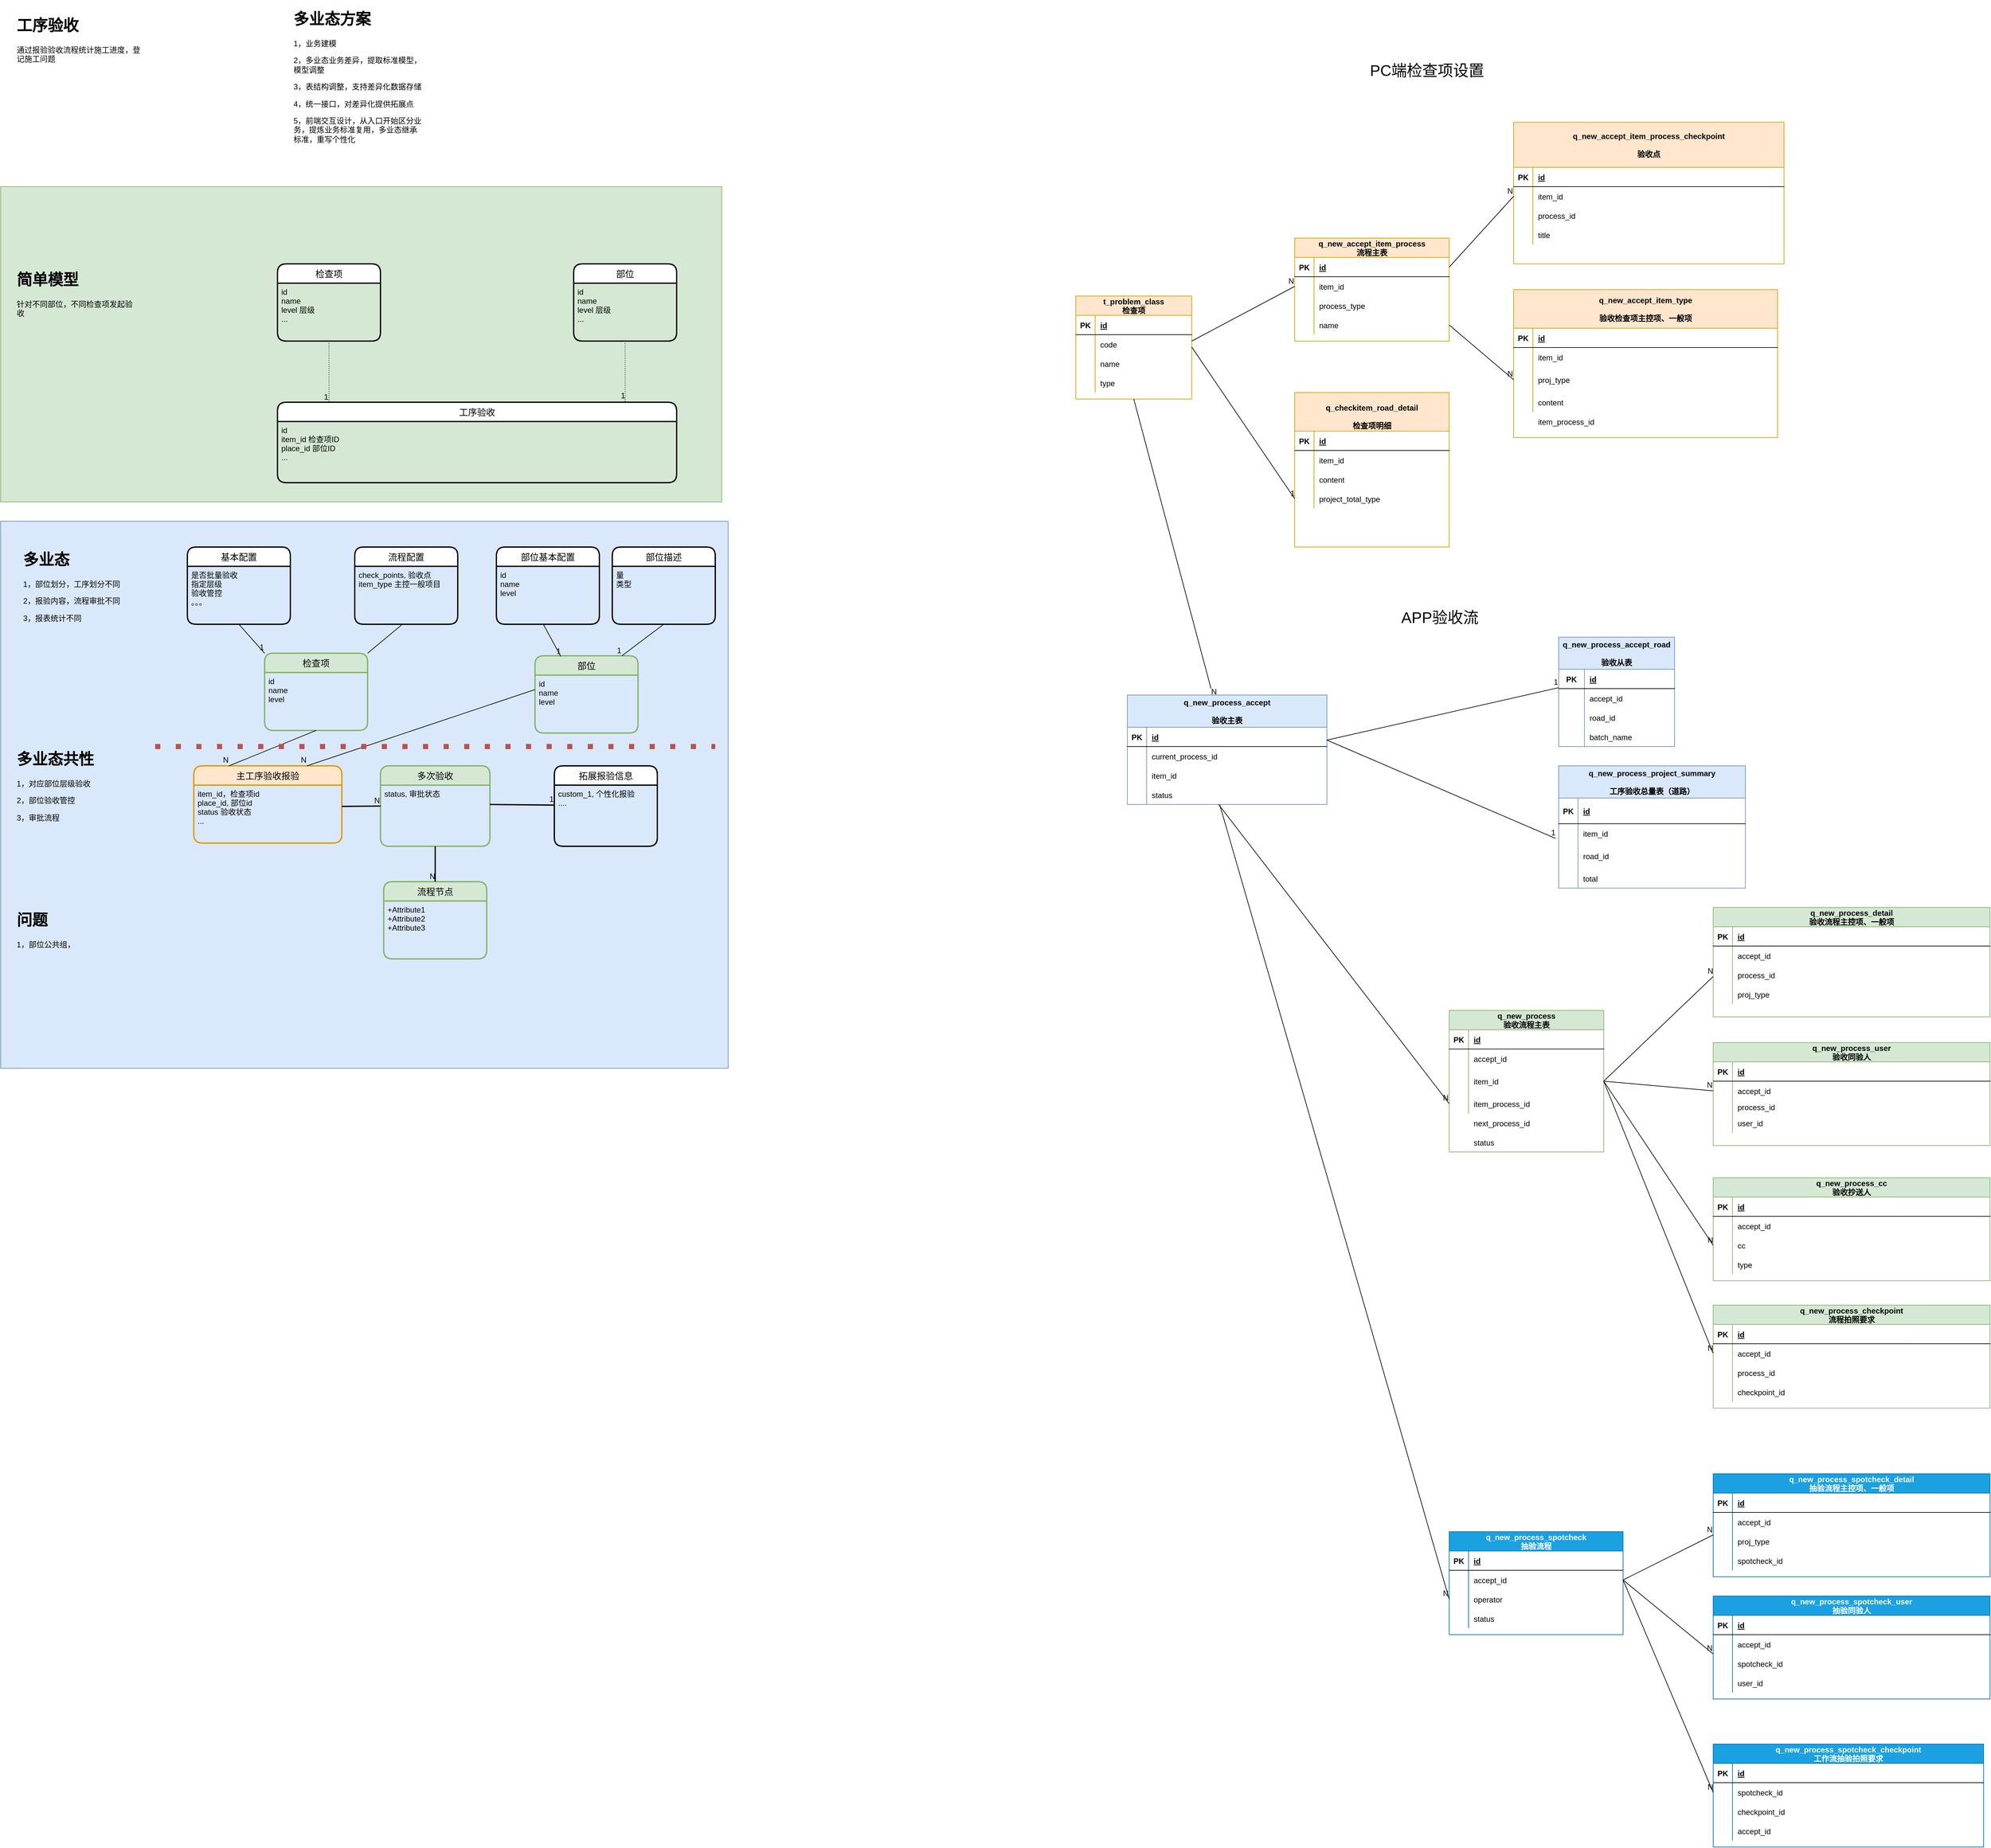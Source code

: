 <mxfile version="18.1.2" type="github">
  <diagram id="41Dxw_wFuoIoNIwgH1BK" name="Page-1">
    <mxGraphModel dx="3080" dy="794" grid="1" gridSize="10" guides="1" tooltips="1" connect="1" arrows="1" fold="1" page="1" pageScale="1" pageWidth="827" pageHeight="1169" math="0" shadow="0">
      <root>
        <mxCell id="0" />
        <mxCell id="1" parent="0" />
        <mxCell id="mG_R15U6GxYZRGhNIvIf-20" value="" style="rounded=0;whiteSpace=wrap;html=1;fillColor=#dae8fc;strokeColor=#6c8ebf;" vertex="1" parent="1">
          <mxGeometry x="-1570" y="960" width="1130" height="850" as="geometry" />
        </mxCell>
        <mxCell id="mG_R15U6GxYZRGhNIvIf-19" value="" style="rounded=0;whiteSpace=wrap;html=1;fillColor=#d5e8d4;strokeColor=#82b366;" vertex="1" parent="1">
          <mxGeometry x="-1570" y="440" width="1120" height="490" as="geometry" />
        </mxCell>
        <mxCell id="Ff8UZ40InLxcxf2Qord5-1" value="t_problem_class&#xa;检查项" style="shape=table;startSize=30;container=1;collapsible=1;childLayout=tableLayout;fixedRows=1;rowLines=0;fontStyle=1;align=center;resizeLast=1;fillColor=#ffe6cc;strokeColor=#d79b00;" parent="1" vertex="1">
          <mxGeometry x="100" y="610" width="180" height="160" as="geometry" />
        </mxCell>
        <mxCell id="Ff8UZ40InLxcxf2Qord5-2" value="" style="shape=partialRectangle;collapsible=0;dropTarget=0;pointerEvents=0;fillColor=none;top=0;left=0;bottom=1;right=0;points=[[0,0.5],[1,0.5]];portConstraint=eastwest;" parent="Ff8UZ40InLxcxf2Qord5-1" vertex="1">
          <mxGeometry y="30" width="180" height="30" as="geometry" />
        </mxCell>
        <mxCell id="Ff8UZ40InLxcxf2Qord5-3" value="PK" style="shape=partialRectangle;connectable=0;fillColor=none;top=0;left=0;bottom=0;right=0;fontStyle=1;overflow=hidden;" parent="Ff8UZ40InLxcxf2Qord5-2" vertex="1">
          <mxGeometry width="30" height="30" as="geometry">
            <mxRectangle width="30" height="30" as="alternateBounds" />
          </mxGeometry>
        </mxCell>
        <mxCell id="Ff8UZ40InLxcxf2Qord5-4" value="id" style="shape=partialRectangle;connectable=0;fillColor=none;top=0;left=0;bottom=0;right=0;align=left;spacingLeft=6;fontStyle=5;overflow=hidden;" parent="Ff8UZ40InLxcxf2Qord5-2" vertex="1">
          <mxGeometry x="30" width="150" height="30" as="geometry">
            <mxRectangle width="150" height="30" as="alternateBounds" />
          </mxGeometry>
        </mxCell>
        <mxCell id="Ff8UZ40InLxcxf2Qord5-5" value="" style="shape=partialRectangle;collapsible=0;dropTarget=0;pointerEvents=0;fillColor=none;top=0;left=0;bottom=0;right=0;points=[[0,0.5],[1,0.5]];portConstraint=eastwest;" parent="Ff8UZ40InLxcxf2Qord5-1" vertex="1">
          <mxGeometry y="60" width="180" height="30" as="geometry" />
        </mxCell>
        <mxCell id="Ff8UZ40InLxcxf2Qord5-6" value="" style="shape=partialRectangle;connectable=0;fillColor=none;top=0;left=0;bottom=0;right=0;editable=1;overflow=hidden;" parent="Ff8UZ40InLxcxf2Qord5-5" vertex="1">
          <mxGeometry width="30" height="30" as="geometry">
            <mxRectangle width="30" height="30" as="alternateBounds" />
          </mxGeometry>
        </mxCell>
        <mxCell id="Ff8UZ40InLxcxf2Qord5-7" value="code" style="shape=partialRectangle;connectable=0;fillColor=none;top=0;left=0;bottom=0;right=0;align=left;spacingLeft=6;overflow=hidden;" parent="Ff8UZ40InLxcxf2Qord5-5" vertex="1">
          <mxGeometry x="30" width="150" height="30" as="geometry">
            <mxRectangle width="150" height="30" as="alternateBounds" />
          </mxGeometry>
        </mxCell>
        <mxCell id="Ff8UZ40InLxcxf2Qord5-8" value="" style="shape=partialRectangle;collapsible=0;dropTarget=0;pointerEvents=0;fillColor=none;top=0;left=0;bottom=0;right=0;points=[[0,0.5],[1,0.5]];portConstraint=eastwest;" parent="Ff8UZ40InLxcxf2Qord5-1" vertex="1">
          <mxGeometry y="90" width="180" height="30" as="geometry" />
        </mxCell>
        <mxCell id="Ff8UZ40InLxcxf2Qord5-9" value="" style="shape=partialRectangle;connectable=0;fillColor=none;top=0;left=0;bottom=0;right=0;editable=1;overflow=hidden;" parent="Ff8UZ40InLxcxf2Qord5-8" vertex="1">
          <mxGeometry width="30" height="30" as="geometry">
            <mxRectangle width="30" height="30" as="alternateBounds" />
          </mxGeometry>
        </mxCell>
        <mxCell id="Ff8UZ40InLxcxf2Qord5-10" value="name" style="shape=partialRectangle;connectable=0;fillColor=none;top=0;left=0;bottom=0;right=0;align=left;spacingLeft=6;overflow=hidden;" parent="Ff8UZ40InLxcxf2Qord5-8" vertex="1">
          <mxGeometry x="30" width="150" height="30" as="geometry">
            <mxRectangle width="150" height="30" as="alternateBounds" />
          </mxGeometry>
        </mxCell>
        <mxCell id="Ff8UZ40InLxcxf2Qord5-11" value="" style="shape=partialRectangle;collapsible=0;dropTarget=0;pointerEvents=0;fillColor=none;top=0;left=0;bottom=0;right=0;points=[[0,0.5],[1,0.5]];portConstraint=eastwest;" parent="Ff8UZ40InLxcxf2Qord5-1" vertex="1">
          <mxGeometry y="120" width="180" height="30" as="geometry" />
        </mxCell>
        <mxCell id="Ff8UZ40InLxcxf2Qord5-12" value="" style="shape=partialRectangle;connectable=0;fillColor=none;top=0;left=0;bottom=0;right=0;editable=1;overflow=hidden;" parent="Ff8UZ40InLxcxf2Qord5-11" vertex="1">
          <mxGeometry width="30" height="30" as="geometry">
            <mxRectangle width="30" height="30" as="alternateBounds" />
          </mxGeometry>
        </mxCell>
        <mxCell id="Ff8UZ40InLxcxf2Qord5-13" value="type" style="shape=partialRectangle;connectable=0;fillColor=none;top=0;left=0;bottom=0;right=0;align=left;spacingLeft=6;overflow=hidden;" parent="Ff8UZ40InLxcxf2Qord5-11" vertex="1">
          <mxGeometry x="30" width="150" height="30" as="geometry">
            <mxRectangle width="150" height="30" as="alternateBounds" />
          </mxGeometry>
        </mxCell>
        <mxCell id="Ff8UZ40InLxcxf2Qord5-14" value="q_new_accept_item_process&#xa;流程主表" style="shape=table;startSize=30;container=1;collapsible=1;childLayout=tableLayout;fixedRows=1;rowLines=0;fontStyle=1;align=center;resizeLast=1;fillColor=#ffe6cc;strokeColor=#d79b00;" parent="1" vertex="1">
          <mxGeometry x="440" y="520" width="240" height="160" as="geometry" />
        </mxCell>
        <mxCell id="Ff8UZ40InLxcxf2Qord5-15" value="" style="shape=partialRectangle;collapsible=0;dropTarget=0;pointerEvents=0;fillColor=none;top=0;left=0;bottom=1;right=0;points=[[0,0.5],[1,0.5]];portConstraint=eastwest;" parent="Ff8UZ40InLxcxf2Qord5-14" vertex="1">
          <mxGeometry y="30" width="240" height="30" as="geometry" />
        </mxCell>
        <mxCell id="Ff8UZ40InLxcxf2Qord5-16" value="PK" style="shape=partialRectangle;connectable=0;fillColor=none;top=0;left=0;bottom=0;right=0;fontStyle=1;overflow=hidden;" parent="Ff8UZ40InLxcxf2Qord5-15" vertex="1">
          <mxGeometry width="30" height="30" as="geometry">
            <mxRectangle width="30" height="30" as="alternateBounds" />
          </mxGeometry>
        </mxCell>
        <mxCell id="Ff8UZ40InLxcxf2Qord5-17" value="id" style="shape=partialRectangle;connectable=0;fillColor=none;top=0;left=0;bottom=0;right=0;align=left;spacingLeft=6;fontStyle=5;overflow=hidden;" parent="Ff8UZ40InLxcxf2Qord5-15" vertex="1">
          <mxGeometry x="30" width="210" height="30" as="geometry">
            <mxRectangle width="210" height="30" as="alternateBounds" />
          </mxGeometry>
        </mxCell>
        <mxCell id="Ff8UZ40InLxcxf2Qord5-18" value="" style="shape=partialRectangle;collapsible=0;dropTarget=0;pointerEvents=0;fillColor=none;top=0;left=0;bottom=0;right=0;points=[[0,0.5],[1,0.5]];portConstraint=eastwest;" parent="Ff8UZ40InLxcxf2Qord5-14" vertex="1">
          <mxGeometry y="60" width="240" height="30" as="geometry" />
        </mxCell>
        <mxCell id="Ff8UZ40InLxcxf2Qord5-19" value="" style="shape=partialRectangle;connectable=0;fillColor=none;top=0;left=0;bottom=0;right=0;editable=1;overflow=hidden;" parent="Ff8UZ40InLxcxf2Qord5-18" vertex="1">
          <mxGeometry width="30" height="30" as="geometry">
            <mxRectangle width="30" height="30" as="alternateBounds" />
          </mxGeometry>
        </mxCell>
        <mxCell id="Ff8UZ40InLxcxf2Qord5-20" value="item_id" style="shape=partialRectangle;connectable=0;fillColor=none;top=0;left=0;bottom=0;right=0;align=left;spacingLeft=6;overflow=hidden;" parent="Ff8UZ40InLxcxf2Qord5-18" vertex="1">
          <mxGeometry x="30" width="210" height="30" as="geometry">
            <mxRectangle width="210" height="30" as="alternateBounds" />
          </mxGeometry>
        </mxCell>
        <mxCell id="Ff8UZ40InLxcxf2Qord5-21" value="" style="shape=partialRectangle;collapsible=0;dropTarget=0;pointerEvents=0;fillColor=none;top=0;left=0;bottom=0;right=0;points=[[0,0.5],[1,0.5]];portConstraint=eastwest;" parent="Ff8UZ40InLxcxf2Qord5-14" vertex="1">
          <mxGeometry y="90" width="240" height="30" as="geometry" />
        </mxCell>
        <mxCell id="Ff8UZ40InLxcxf2Qord5-22" value="" style="shape=partialRectangle;connectable=0;fillColor=none;top=0;left=0;bottom=0;right=0;editable=1;overflow=hidden;" parent="Ff8UZ40InLxcxf2Qord5-21" vertex="1">
          <mxGeometry width="30" height="30" as="geometry">
            <mxRectangle width="30" height="30" as="alternateBounds" />
          </mxGeometry>
        </mxCell>
        <mxCell id="Ff8UZ40InLxcxf2Qord5-23" value="process_type" style="shape=partialRectangle;connectable=0;fillColor=none;top=0;left=0;bottom=0;right=0;align=left;spacingLeft=6;overflow=hidden;" parent="Ff8UZ40InLxcxf2Qord5-21" vertex="1">
          <mxGeometry x="30" width="210" height="30" as="geometry">
            <mxRectangle width="210" height="30" as="alternateBounds" />
          </mxGeometry>
        </mxCell>
        <mxCell id="Ff8UZ40InLxcxf2Qord5-24" value="" style="shape=partialRectangle;collapsible=0;dropTarget=0;pointerEvents=0;fillColor=none;top=0;left=0;bottom=0;right=0;points=[[0,0.5],[1,0.5]];portConstraint=eastwest;" parent="Ff8UZ40InLxcxf2Qord5-14" vertex="1">
          <mxGeometry y="120" width="240" height="30" as="geometry" />
        </mxCell>
        <mxCell id="Ff8UZ40InLxcxf2Qord5-25" value="" style="shape=partialRectangle;connectable=0;fillColor=none;top=0;left=0;bottom=0;right=0;editable=1;overflow=hidden;" parent="Ff8UZ40InLxcxf2Qord5-24" vertex="1">
          <mxGeometry width="30" height="30" as="geometry">
            <mxRectangle width="30" height="30" as="alternateBounds" />
          </mxGeometry>
        </mxCell>
        <mxCell id="Ff8UZ40InLxcxf2Qord5-26" value="name" style="shape=partialRectangle;connectable=0;fillColor=none;top=0;left=0;bottom=0;right=0;align=left;spacingLeft=6;overflow=hidden;" parent="Ff8UZ40InLxcxf2Qord5-24" vertex="1">
          <mxGeometry x="30" width="210" height="30" as="geometry">
            <mxRectangle width="210" height="30" as="alternateBounds" />
          </mxGeometry>
        </mxCell>
        <mxCell id="Ff8UZ40InLxcxf2Qord5-27" value="q_new_accept_item_process_checkpoint&#xa;&#xa;验收点" style="shape=table;startSize=70;container=1;collapsible=1;childLayout=tableLayout;fixedRows=1;rowLines=0;fontStyle=1;align=center;resizeLast=1;fillColor=#ffe6cc;strokeColor=#d79b00;" parent="1" vertex="1">
          <mxGeometry x="780" y="340" width="420" height="220" as="geometry" />
        </mxCell>
        <mxCell id="Ff8UZ40InLxcxf2Qord5-28" value="" style="shape=partialRectangle;collapsible=0;dropTarget=0;pointerEvents=0;fillColor=none;top=0;left=0;bottom=1;right=0;points=[[0,0.5],[1,0.5]];portConstraint=eastwest;" parent="Ff8UZ40InLxcxf2Qord5-27" vertex="1">
          <mxGeometry y="70" width="420" height="30" as="geometry" />
        </mxCell>
        <mxCell id="Ff8UZ40InLxcxf2Qord5-29" value="PK" style="shape=partialRectangle;connectable=0;fillColor=none;top=0;left=0;bottom=0;right=0;fontStyle=1;overflow=hidden;" parent="Ff8UZ40InLxcxf2Qord5-28" vertex="1">
          <mxGeometry width="30" height="30" as="geometry">
            <mxRectangle width="30" height="30" as="alternateBounds" />
          </mxGeometry>
        </mxCell>
        <mxCell id="Ff8UZ40InLxcxf2Qord5-30" value="id" style="shape=partialRectangle;connectable=0;fillColor=none;top=0;left=0;bottom=0;right=0;align=left;spacingLeft=6;fontStyle=5;overflow=hidden;" parent="Ff8UZ40InLxcxf2Qord5-28" vertex="1">
          <mxGeometry x="30" width="390" height="30" as="geometry">
            <mxRectangle width="390" height="30" as="alternateBounds" />
          </mxGeometry>
        </mxCell>
        <mxCell id="Ff8UZ40InLxcxf2Qord5-31" value="" style="shape=partialRectangle;collapsible=0;dropTarget=0;pointerEvents=0;fillColor=none;top=0;left=0;bottom=0;right=0;points=[[0,0.5],[1,0.5]];portConstraint=eastwest;" parent="Ff8UZ40InLxcxf2Qord5-27" vertex="1">
          <mxGeometry y="100" width="420" height="30" as="geometry" />
        </mxCell>
        <mxCell id="Ff8UZ40InLxcxf2Qord5-32" value="" style="shape=partialRectangle;connectable=0;fillColor=none;top=0;left=0;bottom=0;right=0;editable=1;overflow=hidden;" parent="Ff8UZ40InLxcxf2Qord5-31" vertex="1">
          <mxGeometry width="30" height="30" as="geometry">
            <mxRectangle width="30" height="30" as="alternateBounds" />
          </mxGeometry>
        </mxCell>
        <mxCell id="Ff8UZ40InLxcxf2Qord5-33" value="item_id" style="shape=partialRectangle;connectable=0;fillColor=none;top=0;left=0;bottom=0;right=0;align=left;spacingLeft=6;overflow=hidden;" parent="Ff8UZ40InLxcxf2Qord5-31" vertex="1">
          <mxGeometry x="30" width="390" height="30" as="geometry">
            <mxRectangle width="390" height="30" as="alternateBounds" />
          </mxGeometry>
        </mxCell>
        <mxCell id="Ff8UZ40InLxcxf2Qord5-34" value="" style="shape=partialRectangle;collapsible=0;dropTarget=0;pointerEvents=0;fillColor=none;top=0;left=0;bottom=0;right=0;points=[[0,0.5],[1,0.5]];portConstraint=eastwest;" parent="Ff8UZ40InLxcxf2Qord5-27" vertex="1">
          <mxGeometry y="130" width="420" height="30" as="geometry" />
        </mxCell>
        <mxCell id="Ff8UZ40InLxcxf2Qord5-35" value="" style="shape=partialRectangle;connectable=0;fillColor=none;top=0;left=0;bottom=0;right=0;editable=1;overflow=hidden;" parent="Ff8UZ40InLxcxf2Qord5-34" vertex="1">
          <mxGeometry width="30" height="30" as="geometry">
            <mxRectangle width="30" height="30" as="alternateBounds" />
          </mxGeometry>
        </mxCell>
        <mxCell id="Ff8UZ40InLxcxf2Qord5-36" value="process_id" style="shape=partialRectangle;connectable=0;fillColor=none;top=0;left=0;bottom=0;right=0;align=left;spacingLeft=6;overflow=hidden;" parent="Ff8UZ40InLxcxf2Qord5-34" vertex="1">
          <mxGeometry x="30" width="390" height="30" as="geometry">
            <mxRectangle width="390" height="30" as="alternateBounds" />
          </mxGeometry>
        </mxCell>
        <mxCell id="Ff8UZ40InLxcxf2Qord5-37" value="" style="shape=partialRectangle;collapsible=0;dropTarget=0;pointerEvents=0;fillColor=none;top=0;left=0;bottom=0;right=0;points=[[0,0.5],[1,0.5]];portConstraint=eastwest;" parent="Ff8UZ40InLxcxf2Qord5-27" vertex="1">
          <mxGeometry y="160" width="420" height="30" as="geometry" />
        </mxCell>
        <mxCell id="Ff8UZ40InLxcxf2Qord5-38" value="" style="shape=partialRectangle;connectable=0;fillColor=none;top=0;left=0;bottom=0;right=0;editable=1;overflow=hidden;" parent="Ff8UZ40InLxcxf2Qord5-37" vertex="1">
          <mxGeometry width="30" height="30" as="geometry">
            <mxRectangle width="30" height="30" as="alternateBounds" />
          </mxGeometry>
        </mxCell>
        <mxCell id="Ff8UZ40InLxcxf2Qord5-39" value="title" style="shape=partialRectangle;connectable=0;fillColor=none;top=0;left=0;bottom=0;right=0;align=left;spacingLeft=6;overflow=hidden;" parent="Ff8UZ40InLxcxf2Qord5-37" vertex="1">
          <mxGeometry x="30" width="390" height="30" as="geometry">
            <mxRectangle width="390" height="30" as="alternateBounds" />
          </mxGeometry>
        </mxCell>
        <mxCell id="Ff8UZ40InLxcxf2Qord5-40" value="q_new_accept_item_type&#xa;&#xa;验收检查项主控项、一般项" style="shape=table;startSize=60;container=1;collapsible=1;childLayout=tableLayout;fixedRows=1;rowLines=0;fontStyle=1;align=center;resizeLast=1;fillColor=#ffe6cc;strokeColor=#d79b00;" parent="1" vertex="1">
          <mxGeometry x="780" y="600" width="410" height="230" as="geometry" />
        </mxCell>
        <mxCell id="Ff8UZ40InLxcxf2Qord5-41" value="" style="shape=partialRectangle;collapsible=0;dropTarget=0;pointerEvents=0;fillColor=none;top=0;left=0;bottom=1;right=0;points=[[0,0.5],[1,0.5]];portConstraint=eastwest;" parent="Ff8UZ40InLxcxf2Qord5-40" vertex="1">
          <mxGeometry y="60" width="410" height="30" as="geometry" />
        </mxCell>
        <mxCell id="Ff8UZ40InLxcxf2Qord5-42" value="PK" style="shape=partialRectangle;connectable=0;fillColor=none;top=0;left=0;bottom=0;right=0;fontStyle=1;overflow=hidden;" parent="Ff8UZ40InLxcxf2Qord5-41" vertex="1">
          <mxGeometry width="30" height="30" as="geometry">
            <mxRectangle width="30" height="30" as="alternateBounds" />
          </mxGeometry>
        </mxCell>
        <mxCell id="Ff8UZ40InLxcxf2Qord5-43" value="id" style="shape=partialRectangle;connectable=0;fillColor=none;top=0;left=0;bottom=0;right=0;align=left;spacingLeft=6;fontStyle=5;overflow=hidden;" parent="Ff8UZ40InLxcxf2Qord5-41" vertex="1">
          <mxGeometry x="30" width="380" height="30" as="geometry">
            <mxRectangle width="380" height="30" as="alternateBounds" />
          </mxGeometry>
        </mxCell>
        <mxCell id="Ff8UZ40InLxcxf2Qord5-44" value="" style="shape=partialRectangle;collapsible=0;dropTarget=0;pointerEvents=0;fillColor=none;top=0;left=0;bottom=0;right=0;points=[[0,0.5],[1,0.5]];portConstraint=eastwest;" parent="Ff8UZ40InLxcxf2Qord5-40" vertex="1">
          <mxGeometry y="90" width="410" height="30" as="geometry" />
        </mxCell>
        <mxCell id="Ff8UZ40InLxcxf2Qord5-45" value="" style="shape=partialRectangle;connectable=0;fillColor=none;top=0;left=0;bottom=0;right=0;editable=1;overflow=hidden;" parent="Ff8UZ40InLxcxf2Qord5-44" vertex="1">
          <mxGeometry width="30" height="30" as="geometry">
            <mxRectangle width="30" height="30" as="alternateBounds" />
          </mxGeometry>
        </mxCell>
        <mxCell id="Ff8UZ40InLxcxf2Qord5-46" value="item_id" style="shape=partialRectangle;connectable=0;fillColor=none;top=0;left=0;bottom=0;right=0;align=left;spacingLeft=6;overflow=hidden;" parent="Ff8UZ40InLxcxf2Qord5-44" vertex="1">
          <mxGeometry x="30" width="380" height="30" as="geometry">
            <mxRectangle width="380" height="30" as="alternateBounds" />
          </mxGeometry>
        </mxCell>
        <mxCell id="Ff8UZ40InLxcxf2Qord5-47" value="" style="shape=partialRectangle;collapsible=0;dropTarget=0;pointerEvents=0;fillColor=none;top=0;left=0;bottom=0;right=0;points=[[0,0.5],[1,0.5]];portConstraint=eastwest;" parent="Ff8UZ40InLxcxf2Qord5-40" vertex="1">
          <mxGeometry y="120" width="410" height="40" as="geometry" />
        </mxCell>
        <mxCell id="Ff8UZ40InLxcxf2Qord5-48" value="" style="shape=partialRectangle;connectable=0;fillColor=none;top=0;left=0;bottom=0;right=0;editable=1;overflow=hidden;" parent="Ff8UZ40InLxcxf2Qord5-47" vertex="1">
          <mxGeometry width="30" height="40" as="geometry">
            <mxRectangle width="30" height="40" as="alternateBounds" />
          </mxGeometry>
        </mxCell>
        <mxCell id="Ff8UZ40InLxcxf2Qord5-49" value="proj_type" style="shape=partialRectangle;connectable=0;fillColor=none;top=0;left=0;bottom=0;right=0;align=left;spacingLeft=6;overflow=hidden;" parent="Ff8UZ40InLxcxf2Qord5-47" vertex="1">
          <mxGeometry x="30" width="380" height="40" as="geometry">
            <mxRectangle width="380" height="40" as="alternateBounds" />
          </mxGeometry>
        </mxCell>
        <mxCell id="Ff8UZ40InLxcxf2Qord5-50" value="" style="shape=partialRectangle;collapsible=0;dropTarget=0;pointerEvents=0;fillColor=none;top=0;left=0;bottom=0;right=0;points=[[0,0.5],[1,0.5]];portConstraint=eastwest;" parent="Ff8UZ40InLxcxf2Qord5-40" vertex="1">
          <mxGeometry y="160" width="410" height="30" as="geometry" />
        </mxCell>
        <mxCell id="Ff8UZ40InLxcxf2Qord5-51" value="" style="shape=partialRectangle;connectable=0;fillColor=none;top=0;left=0;bottom=0;right=0;editable=1;overflow=hidden;" parent="Ff8UZ40InLxcxf2Qord5-50" vertex="1">
          <mxGeometry width="30" height="30" as="geometry">
            <mxRectangle width="30" height="30" as="alternateBounds" />
          </mxGeometry>
        </mxCell>
        <mxCell id="Ff8UZ40InLxcxf2Qord5-52" value="content" style="shape=partialRectangle;connectable=0;fillColor=none;top=0;left=0;bottom=0;right=0;align=left;spacingLeft=6;overflow=hidden;" parent="Ff8UZ40InLxcxf2Qord5-50" vertex="1">
          <mxGeometry x="30" width="380" height="30" as="geometry">
            <mxRectangle width="380" height="30" as="alternateBounds" />
          </mxGeometry>
        </mxCell>
        <mxCell id="Ff8UZ40InLxcxf2Qord5-53" value="&#xa;&#xa;&#xa;q_checkitem_road_detail&#xa;&#xa;检查项明细&#xa;&#xa;" style="shape=table;startSize=60;container=1;collapsible=1;childLayout=tableLayout;fixedRows=1;rowLines=0;fontStyle=1;align=center;resizeLast=1;fillColor=#ffe6cc;strokeColor=#d79b00;" parent="1" vertex="1">
          <mxGeometry x="440" y="760" width="240" height="240" as="geometry" />
        </mxCell>
        <mxCell id="Ff8UZ40InLxcxf2Qord5-54" value="" style="shape=partialRectangle;collapsible=0;dropTarget=0;pointerEvents=0;fillColor=none;top=0;left=0;bottom=1;right=0;points=[[0,0.5],[1,0.5]];portConstraint=eastwest;" parent="Ff8UZ40InLxcxf2Qord5-53" vertex="1">
          <mxGeometry y="60" width="240" height="30" as="geometry" />
        </mxCell>
        <mxCell id="Ff8UZ40InLxcxf2Qord5-55" value="PK" style="shape=partialRectangle;connectable=0;fillColor=none;top=0;left=0;bottom=0;right=0;fontStyle=1;overflow=hidden;" parent="Ff8UZ40InLxcxf2Qord5-54" vertex="1">
          <mxGeometry width="30" height="30" as="geometry">
            <mxRectangle width="30" height="30" as="alternateBounds" />
          </mxGeometry>
        </mxCell>
        <mxCell id="Ff8UZ40InLxcxf2Qord5-56" value="id" style="shape=partialRectangle;connectable=0;fillColor=none;top=0;left=0;bottom=0;right=0;align=left;spacingLeft=6;fontStyle=5;overflow=hidden;" parent="Ff8UZ40InLxcxf2Qord5-54" vertex="1">
          <mxGeometry x="30" width="210" height="30" as="geometry">
            <mxRectangle width="210" height="30" as="alternateBounds" />
          </mxGeometry>
        </mxCell>
        <mxCell id="Ff8UZ40InLxcxf2Qord5-57" value="" style="shape=partialRectangle;collapsible=0;dropTarget=0;pointerEvents=0;fillColor=none;top=0;left=0;bottom=0;right=0;points=[[0,0.5],[1,0.5]];portConstraint=eastwest;" parent="Ff8UZ40InLxcxf2Qord5-53" vertex="1">
          <mxGeometry y="90" width="240" height="30" as="geometry" />
        </mxCell>
        <mxCell id="Ff8UZ40InLxcxf2Qord5-58" value="" style="shape=partialRectangle;connectable=0;fillColor=none;top=0;left=0;bottom=0;right=0;editable=1;overflow=hidden;" parent="Ff8UZ40InLxcxf2Qord5-57" vertex="1">
          <mxGeometry width="30" height="30" as="geometry">
            <mxRectangle width="30" height="30" as="alternateBounds" />
          </mxGeometry>
        </mxCell>
        <mxCell id="Ff8UZ40InLxcxf2Qord5-59" value="item_id" style="shape=partialRectangle;connectable=0;fillColor=none;top=0;left=0;bottom=0;right=0;align=left;spacingLeft=6;overflow=hidden;" parent="Ff8UZ40InLxcxf2Qord5-57" vertex="1">
          <mxGeometry x="30" width="210" height="30" as="geometry">
            <mxRectangle width="210" height="30" as="alternateBounds" />
          </mxGeometry>
        </mxCell>
        <mxCell id="Ff8UZ40InLxcxf2Qord5-60" value="" style="shape=partialRectangle;collapsible=0;dropTarget=0;pointerEvents=0;fillColor=none;top=0;left=0;bottom=0;right=0;points=[[0,0.5],[1,0.5]];portConstraint=eastwest;" parent="Ff8UZ40InLxcxf2Qord5-53" vertex="1">
          <mxGeometry y="120" width="240" height="30" as="geometry" />
        </mxCell>
        <mxCell id="Ff8UZ40InLxcxf2Qord5-61" value="" style="shape=partialRectangle;connectable=0;fillColor=none;top=0;left=0;bottom=0;right=0;editable=1;overflow=hidden;" parent="Ff8UZ40InLxcxf2Qord5-60" vertex="1">
          <mxGeometry width="30" height="30" as="geometry">
            <mxRectangle width="30" height="30" as="alternateBounds" />
          </mxGeometry>
        </mxCell>
        <mxCell id="Ff8UZ40InLxcxf2Qord5-62" value="content" style="shape=partialRectangle;connectable=0;fillColor=none;top=0;left=0;bottom=0;right=0;align=left;spacingLeft=6;overflow=hidden;" parent="Ff8UZ40InLxcxf2Qord5-60" vertex="1">
          <mxGeometry x="30" width="210" height="30" as="geometry">
            <mxRectangle width="210" height="30" as="alternateBounds" />
          </mxGeometry>
        </mxCell>
        <mxCell id="Ff8UZ40InLxcxf2Qord5-63" value="" style="shape=partialRectangle;collapsible=0;dropTarget=0;pointerEvents=0;fillColor=none;top=0;left=0;bottom=0;right=0;points=[[0,0.5],[1,0.5]];portConstraint=eastwest;" parent="Ff8UZ40InLxcxf2Qord5-53" vertex="1">
          <mxGeometry y="150" width="240" height="30" as="geometry" />
        </mxCell>
        <mxCell id="Ff8UZ40InLxcxf2Qord5-64" value="" style="shape=partialRectangle;connectable=0;fillColor=none;top=0;left=0;bottom=0;right=0;editable=1;overflow=hidden;" parent="Ff8UZ40InLxcxf2Qord5-63" vertex="1">
          <mxGeometry width="30" height="30" as="geometry">
            <mxRectangle width="30" height="30" as="alternateBounds" />
          </mxGeometry>
        </mxCell>
        <mxCell id="Ff8UZ40InLxcxf2Qord5-65" value="project_total_type" style="shape=partialRectangle;connectable=0;fillColor=none;top=0;left=0;bottom=0;right=0;align=left;spacingLeft=6;overflow=hidden;" parent="Ff8UZ40InLxcxf2Qord5-63" vertex="1">
          <mxGeometry x="30" width="210" height="30" as="geometry">
            <mxRectangle width="210" height="30" as="alternateBounds" />
          </mxGeometry>
        </mxCell>
        <mxCell id="Ff8UZ40InLxcxf2Qord5-66" value="item_process_id" style="shape=partialRectangle;connectable=0;fillColor=none;top=0;left=0;bottom=0;right=0;align=left;spacingLeft=6;overflow=hidden;" parent="1" vertex="1">
          <mxGeometry x="810" y="790" width="380" height="30" as="geometry">
            <mxRectangle width="380" height="30" as="alternateBounds" />
          </mxGeometry>
        </mxCell>
        <mxCell id="Ff8UZ40InLxcxf2Qord5-67" value="&lt;font style=&quot;font-size: 24px&quot;&gt;PC端检查项设置&lt;/font&gt;" style="text;html=1;align=center;verticalAlign=middle;resizable=0;points=[];autosize=1;strokeColor=none;fillColor=none;" parent="1" vertex="1">
          <mxGeometry x="550" y="250" width="190" height="20" as="geometry" />
        </mxCell>
        <mxCell id="Ff8UZ40InLxcxf2Qord5-68" value="q_new_process_accept&#xa;&#xa;验收主表" style="shape=table;startSize=50;container=1;collapsible=1;childLayout=tableLayout;fixedRows=1;rowLines=0;fontStyle=1;align=center;resizeLast=1;fontSize=12;fillColor=#dae8fc;strokeColor=#6c8ebf;" parent="1" vertex="1">
          <mxGeometry x="180" y="1230" width="310" height="170" as="geometry" />
        </mxCell>
        <mxCell id="Ff8UZ40InLxcxf2Qord5-69" value="" style="shape=partialRectangle;collapsible=0;dropTarget=0;pointerEvents=0;fillColor=none;top=0;left=0;bottom=1;right=0;points=[[0,0.5],[1,0.5]];portConstraint=eastwest;fontSize=12;" parent="Ff8UZ40InLxcxf2Qord5-68" vertex="1">
          <mxGeometry y="50" width="310" height="30" as="geometry" />
        </mxCell>
        <mxCell id="Ff8UZ40InLxcxf2Qord5-70" value="PK" style="shape=partialRectangle;connectable=0;fillColor=none;top=0;left=0;bottom=0;right=0;fontStyle=1;overflow=hidden;fontSize=12;" parent="Ff8UZ40InLxcxf2Qord5-69" vertex="1">
          <mxGeometry width="30" height="30" as="geometry">
            <mxRectangle width="30" height="30" as="alternateBounds" />
          </mxGeometry>
        </mxCell>
        <mxCell id="Ff8UZ40InLxcxf2Qord5-71" value="id" style="shape=partialRectangle;connectable=0;fillColor=none;top=0;left=0;bottom=0;right=0;align=left;spacingLeft=6;fontStyle=5;overflow=hidden;fontSize=12;" parent="Ff8UZ40InLxcxf2Qord5-69" vertex="1">
          <mxGeometry x="30" width="280" height="30" as="geometry">
            <mxRectangle width="280" height="30" as="alternateBounds" />
          </mxGeometry>
        </mxCell>
        <mxCell id="Ff8UZ40InLxcxf2Qord5-72" value="" style="shape=partialRectangle;collapsible=0;dropTarget=0;pointerEvents=0;fillColor=none;top=0;left=0;bottom=0;right=0;points=[[0,0.5],[1,0.5]];portConstraint=eastwest;fontSize=12;" parent="Ff8UZ40InLxcxf2Qord5-68" vertex="1">
          <mxGeometry y="80" width="310" height="30" as="geometry" />
        </mxCell>
        <mxCell id="Ff8UZ40InLxcxf2Qord5-73" value="" style="shape=partialRectangle;connectable=0;fillColor=none;top=0;left=0;bottom=0;right=0;editable=1;overflow=hidden;fontSize=12;" parent="Ff8UZ40InLxcxf2Qord5-72" vertex="1">
          <mxGeometry width="30" height="30" as="geometry">
            <mxRectangle width="30" height="30" as="alternateBounds" />
          </mxGeometry>
        </mxCell>
        <mxCell id="Ff8UZ40InLxcxf2Qord5-74" value="current_process_id" style="shape=partialRectangle;connectable=0;fillColor=none;top=0;left=0;bottom=0;right=0;align=left;spacingLeft=6;overflow=hidden;fontSize=12;" parent="Ff8UZ40InLxcxf2Qord5-72" vertex="1">
          <mxGeometry x="30" width="280" height="30" as="geometry">
            <mxRectangle width="280" height="30" as="alternateBounds" />
          </mxGeometry>
        </mxCell>
        <mxCell id="Ff8UZ40InLxcxf2Qord5-75" value="" style="shape=partialRectangle;collapsible=0;dropTarget=0;pointerEvents=0;fillColor=none;top=0;left=0;bottom=0;right=0;points=[[0,0.5],[1,0.5]];portConstraint=eastwest;fontSize=12;" parent="Ff8UZ40InLxcxf2Qord5-68" vertex="1">
          <mxGeometry y="110" width="310" height="30" as="geometry" />
        </mxCell>
        <mxCell id="Ff8UZ40InLxcxf2Qord5-76" value="" style="shape=partialRectangle;connectable=0;fillColor=none;top=0;left=0;bottom=0;right=0;editable=1;overflow=hidden;fontSize=12;" parent="Ff8UZ40InLxcxf2Qord5-75" vertex="1">
          <mxGeometry width="30" height="30" as="geometry">
            <mxRectangle width="30" height="30" as="alternateBounds" />
          </mxGeometry>
        </mxCell>
        <mxCell id="Ff8UZ40InLxcxf2Qord5-77" value="item_id" style="shape=partialRectangle;connectable=0;fillColor=none;top=0;left=0;bottom=0;right=0;align=left;spacingLeft=6;overflow=hidden;fontSize=12;" parent="Ff8UZ40InLxcxf2Qord5-75" vertex="1">
          <mxGeometry x="30" width="280" height="30" as="geometry">
            <mxRectangle width="280" height="30" as="alternateBounds" />
          </mxGeometry>
        </mxCell>
        <mxCell id="Ff8UZ40InLxcxf2Qord5-78" value="" style="shape=partialRectangle;collapsible=0;dropTarget=0;pointerEvents=0;fillColor=none;top=0;left=0;bottom=0;right=0;points=[[0,0.5],[1,0.5]];portConstraint=eastwest;fontSize=12;" parent="Ff8UZ40InLxcxf2Qord5-68" vertex="1">
          <mxGeometry y="140" width="310" height="30" as="geometry" />
        </mxCell>
        <mxCell id="Ff8UZ40InLxcxf2Qord5-79" value="" style="shape=partialRectangle;connectable=0;fillColor=none;top=0;left=0;bottom=0;right=0;editable=1;overflow=hidden;fontSize=12;" parent="Ff8UZ40InLxcxf2Qord5-78" vertex="1">
          <mxGeometry width="30" height="30" as="geometry">
            <mxRectangle width="30" height="30" as="alternateBounds" />
          </mxGeometry>
        </mxCell>
        <mxCell id="Ff8UZ40InLxcxf2Qord5-80" value="status" style="shape=partialRectangle;connectable=0;fillColor=none;top=0;left=0;bottom=0;right=0;align=left;spacingLeft=6;overflow=hidden;fontSize=12;" parent="Ff8UZ40InLxcxf2Qord5-78" vertex="1">
          <mxGeometry x="30" width="280" height="30" as="geometry">
            <mxRectangle width="280" height="30" as="alternateBounds" />
          </mxGeometry>
        </mxCell>
        <mxCell id="Ff8UZ40InLxcxf2Qord5-81" value="q_new_process_accept_road&#xa;&#xa;验收从表" style="shape=table;startSize=50;container=1;collapsible=1;childLayout=tableLayout;fixedRows=1;rowLines=0;fontStyle=1;align=center;resizeLast=1;fontSize=12;fillColor=#dae8fc;strokeColor=#6c8ebf;" parent="1" vertex="1">
          <mxGeometry x="850" y="1140" width="180" height="170" as="geometry" />
        </mxCell>
        <mxCell id="Ff8UZ40InLxcxf2Qord5-82" value="" style="shape=partialRectangle;collapsible=0;dropTarget=0;pointerEvents=0;fillColor=none;top=0;left=0;bottom=1;right=0;points=[[0,0.5],[1,0.5]];portConstraint=eastwest;fontSize=12;" parent="Ff8UZ40InLxcxf2Qord5-81" vertex="1">
          <mxGeometry y="50" width="180" height="30" as="geometry" />
        </mxCell>
        <mxCell id="Ff8UZ40InLxcxf2Qord5-83" value="PK" style="shape=partialRectangle;connectable=0;fillColor=none;top=0;left=0;bottom=0;right=0;fontStyle=1;overflow=hidden;fontSize=12;" parent="Ff8UZ40InLxcxf2Qord5-82" vertex="1">
          <mxGeometry width="40" height="30" as="geometry">
            <mxRectangle width="40" height="30" as="alternateBounds" />
          </mxGeometry>
        </mxCell>
        <mxCell id="Ff8UZ40InLxcxf2Qord5-84" value="id" style="shape=partialRectangle;connectable=0;fillColor=none;top=0;left=0;bottom=0;right=0;align=left;spacingLeft=6;fontStyle=5;overflow=hidden;fontSize=12;" parent="Ff8UZ40InLxcxf2Qord5-82" vertex="1">
          <mxGeometry x="40" width="140" height="30" as="geometry">
            <mxRectangle width="140" height="30" as="alternateBounds" />
          </mxGeometry>
        </mxCell>
        <mxCell id="Ff8UZ40InLxcxf2Qord5-85" value="" style="shape=partialRectangle;collapsible=0;dropTarget=0;pointerEvents=0;fillColor=none;top=0;left=0;bottom=0;right=0;points=[[0,0.5],[1,0.5]];portConstraint=eastwest;fontSize=12;" parent="Ff8UZ40InLxcxf2Qord5-81" vertex="1">
          <mxGeometry y="80" width="180" height="30" as="geometry" />
        </mxCell>
        <mxCell id="Ff8UZ40InLxcxf2Qord5-86" value="" style="shape=partialRectangle;connectable=0;fillColor=none;top=0;left=0;bottom=0;right=0;editable=1;overflow=hidden;fontSize=12;" parent="Ff8UZ40InLxcxf2Qord5-85" vertex="1">
          <mxGeometry width="40" height="30" as="geometry">
            <mxRectangle width="40" height="30" as="alternateBounds" />
          </mxGeometry>
        </mxCell>
        <mxCell id="Ff8UZ40InLxcxf2Qord5-87" value="accept_id" style="shape=partialRectangle;connectable=0;fillColor=none;top=0;left=0;bottom=0;right=0;align=left;spacingLeft=6;overflow=hidden;fontSize=12;" parent="Ff8UZ40InLxcxf2Qord5-85" vertex="1">
          <mxGeometry x="40" width="140" height="30" as="geometry">
            <mxRectangle width="140" height="30" as="alternateBounds" />
          </mxGeometry>
        </mxCell>
        <mxCell id="Ff8UZ40InLxcxf2Qord5-88" value="" style="shape=partialRectangle;collapsible=0;dropTarget=0;pointerEvents=0;fillColor=none;top=0;left=0;bottom=0;right=0;points=[[0,0.5],[1,0.5]];portConstraint=eastwest;fontSize=12;" parent="Ff8UZ40InLxcxf2Qord5-81" vertex="1">
          <mxGeometry y="110" width="180" height="30" as="geometry" />
        </mxCell>
        <mxCell id="Ff8UZ40InLxcxf2Qord5-89" value="" style="shape=partialRectangle;connectable=0;fillColor=none;top=0;left=0;bottom=0;right=0;editable=1;overflow=hidden;fontSize=12;" parent="Ff8UZ40InLxcxf2Qord5-88" vertex="1">
          <mxGeometry width="40" height="30" as="geometry">
            <mxRectangle width="40" height="30" as="alternateBounds" />
          </mxGeometry>
        </mxCell>
        <mxCell id="Ff8UZ40InLxcxf2Qord5-90" value="road_id" style="shape=partialRectangle;connectable=0;fillColor=none;top=0;left=0;bottom=0;right=0;align=left;spacingLeft=6;overflow=hidden;fontSize=12;" parent="Ff8UZ40InLxcxf2Qord5-88" vertex="1">
          <mxGeometry x="40" width="140" height="30" as="geometry">
            <mxRectangle width="140" height="30" as="alternateBounds" />
          </mxGeometry>
        </mxCell>
        <mxCell id="Ff8UZ40InLxcxf2Qord5-91" value="" style="shape=partialRectangle;collapsible=0;dropTarget=0;pointerEvents=0;fillColor=none;top=0;left=0;bottom=0;right=0;points=[[0,0.5],[1,0.5]];portConstraint=eastwest;fontSize=12;" parent="Ff8UZ40InLxcxf2Qord5-81" vertex="1">
          <mxGeometry y="140" width="180" height="30" as="geometry" />
        </mxCell>
        <mxCell id="Ff8UZ40InLxcxf2Qord5-92" value="" style="shape=partialRectangle;connectable=0;fillColor=none;top=0;left=0;bottom=0;right=0;editable=1;overflow=hidden;fontSize=12;" parent="Ff8UZ40InLxcxf2Qord5-91" vertex="1">
          <mxGeometry width="40" height="30" as="geometry">
            <mxRectangle width="40" height="30" as="alternateBounds" />
          </mxGeometry>
        </mxCell>
        <mxCell id="Ff8UZ40InLxcxf2Qord5-93" value="batch_name" style="shape=partialRectangle;connectable=0;fillColor=none;top=0;left=0;bottom=0;right=0;align=left;spacingLeft=6;overflow=hidden;fontSize=12;" parent="Ff8UZ40InLxcxf2Qord5-91" vertex="1">
          <mxGeometry x="40" width="140" height="30" as="geometry">
            <mxRectangle width="140" height="30" as="alternateBounds" />
          </mxGeometry>
        </mxCell>
        <mxCell id="Ff8UZ40InLxcxf2Qord5-94" value="q_new_process_project_summary&#xa;&#xa;工序验收总量表（道路）" style="shape=table;startSize=50;container=1;collapsible=1;childLayout=tableLayout;fixedRows=1;rowLines=0;fontStyle=1;align=center;resizeLast=1;fontSize=12;fillColor=#dae8fc;strokeColor=#6c8ebf;" parent="1" vertex="1">
          <mxGeometry x="850" y="1340" width="290" height="190" as="geometry" />
        </mxCell>
        <mxCell id="Ff8UZ40InLxcxf2Qord5-95" value="" style="shape=partialRectangle;collapsible=0;dropTarget=0;pointerEvents=0;fillColor=none;top=0;left=0;bottom=1;right=0;points=[[0,0.5],[1,0.5]];portConstraint=eastwest;fontSize=12;" parent="Ff8UZ40InLxcxf2Qord5-94" vertex="1">
          <mxGeometry y="50" width="290" height="40" as="geometry" />
        </mxCell>
        <mxCell id="Ff8UZ40InLxcxf2Qord5-96" value="PK" style="shape=partialRectangle;connectable=0;fillColor=none;top=0;left=0;bottom=0;right=0;fontStyle=1;overflow=hidden;fontSize=12;" parent="Ff8UZ40InLxcxf2Qord5-95" vertex="1">
          <mxGeometry width="30" height="40" as="geometry">
            <mxRectangle width="30" height="40" as="alternateBounds" />
          </mxGeometry>
        </mxCell>
        <mxCell id="Ff8UZ40InLxcxf2Qord5-97" value="id" style="shape=partialRectangle;connectable=0;fillColor=none;top=0;left=0;bottom=0;right=0;align=left;spacingLeft=6;fontStyle=5;overflow=hidden;fontSize=12;" parent="Ff8UZ40InLxcxf2Qord5-95" vertex="1">
          <mxGeometry x="30" width="260" height="40" as="geometry">
            <mxRectangle width="260" height="40" as="alternateBounds" />
          </mxGeometry>
        </mxCell>
        <mxCell id="Ff8UZ40InLxcxf2Qord5-98" value="" style="shape=partialRectangle;collapsible=0;dropTarget=0;pointerEvents=0;fillColor=none;top=0;left=0;bottom=0;right=0;points=[[0,0.5],[1,0.5]];portConstraint=eastwest;fontSize=12;" parent="Ff8UZ40InLxcxf2Qord5-94" vertex="1">
          <mxGeometry y="90" width="290" height="30" as="geometry" />
        </mxCell>
        <mxCell id="Ff8UZ40InLxcxf2Qord5-99" value="" style="shape=partialRectangle;connectable=0;fillColor=none;top=0;left=0;bottom=0;right=0;editable=1;overflow=hidden;fontSize=12;" parent="Ff8UZ40InLxcxf2Qord5-98" vertex="1">
          <mxGeometry width="30" height="30" as="geometry">
            <mxRectangle width="30" height="30" as="alternateBounds" />
          </mxGeometry>
        </mxCell>
        <mxCell id="Ff8UZ40InLxcxf2Qord5-100" value="item_id" style="shape=partialRectangle;connectable=0;fillColor=none;top=0;left=0;bottom=0;right=0;align=left;spacingLeft=6;overflow=hidden;fontSize=12;" parent="Ff8UZ40InLxcxf2Qord5-98" vertex="1">
          <mxGeometry x="30" width="260" height="30" as="geometry">
            <mxRectangle width="260" height="30" as="alternateBounds" />
          </mxGeometry>
        </mxCell>
        <mxCell id="Ff8UZ40InLxcxf2Qord5-101" value="" style="shape=partialRectangle;collapsible=0;dropTarget=0;pointerEvents=0;fillColor=none;top=0;left=0;bottom=0;right=0;points=[[0,0.5],[1,0.5]];portConstraint=eastwest;fontSize=12;" parent="Ff8UZ40InLxcxf2Qord5-94" vertex="1">
          <mxGeometry y="120" width="290" height="40" as="geometry" />
        </mxCell>
        <mxCell id="Ff8UZ40InLxcxf2Qord5-102" value="" style="shape=partialRectangle;connectable=0;fillColor=none;top=0;left=0;bottom=0;right=0;editable=1;overflow=hidden;fontSize=12;" parent="Ff8UZ40InLxcxf2Qord5-101" vertex="1">
          <mxGeometry width="30" height="40" as="geometry">
            <mxRectangle width="30" height="40" as="alternateBounds" />
          </mxGeometry>
        </mxCell>
        <mxCell id="Ff8UZ40InLxcxf2Qord5-103" value="road_id" style="shape=partialRectangle;connectable=0;fillColor=none;top=0;left=0;bottom=0;right=0;align=left;spacingLeft=6;overflow=hidden;fontSize=12;" parent="Ff8UZ40InLxcxf2Qord5-101" vertex="1">
          <mxGeometry x="30" width="260" height="40" as="geometry">
            <mxRectangle width="260" height="40" as="alternateBounds" />
          </mxGeometry>
        </mxCell>
        <mxCell id="Ff8UZ40InLxcxf2Qord5-104" value="" style="shape=partialRectangle;collapsible=0;dropTarget=0;pointerEvents=0;fillColor=none;top=0;left=0;bottom=0;right=0;points=[[0,0.5],[1,0.5]];portConstraint=eastwest;fontSize=12;" parent="Ff8UZ40InLxcxf2Qord5-94" vertex="1">
          <mxGeometry y="160" width="290" height="30" as="geometry" />
        </mxCell>
        <mxCell id="Ff8UZ40InLxcxf2Qord5-105" value="" style="shape=partialRectangle;connectable=0;fillColor=none;top=0;left=0;bottom=0;right=0;editable=1;overflow=hidden;fontSize=12;" parent="Ff8UZ40InLxcxf2Qord5-104" vertex="1">
          <mxGeometry width="30" height="30" as="geometry">
            <mxRectangle width="30" height="30" as="alternateBounds" />
          </mxGeometry>
        </mxCell>
        <mxCell id="Ff8UZ40InLxcxf2Qord5-106" value="total" style="shape=partialRectangle;connectable=0;fillColor=none;top=0;left=0;bottom=0;right=0;align=left;spacingLeft=6;overflow=hidden;fontSize=12;" parent="Ff8UZ40InLxcxf2Qord5-104" vertex="1">
          <mxGeometry x="30" width="260" height="30" as="geometry">
            <mxRectangle width="260" height="30" as="alternateBounds" />
          </mxGeometry>
        </mxCell>
        <mxCell id="Ff8UZ40InLxcxf2Qord5-107" value="q_new_process&#xa;验收流程主表" style="shape=table;startSize=30;container=1;collapsible=1;childLayout=tableLayout;fixedRows=1;rowLines=0;fontStyle=1;align=center;resizeLast=1;fillColor=#d5e8d4;strokeColor=#82b366;" parent="1" vertex="1">
          <mxGeometry x="680" y="1720" width="240" height="220" as="geometry" />
        </mxCell>
        <mxCell id="Ff8UZ40InLxcxf2Qord5-108" value="" style="shape=tableRow;horizontal=0;startSize=0;swimlaneHead=0;swimlaneBody=0;fillColor=none;collapsible=0;dropTarget=0;points=[[0,0.5],[1,0.5]];portConstraint=eastwest;top=0;left=0;right=0;bottom=1;" parent="Ff8UZ40InLxcxf2Qord5-107" vertex="1">
          <mxGeometry y="30" width="240" height="30" as="geometry" />
        </mxCell>
        <mxCell id="Ff8UZ40InLxcxf2Qord5-109" value="PK" style="shape=partialRectangle;connectable=0;fillColor=none;top=0;left=0;bottom=0;right=0;fontStyle=1;overflow=hidden;" parent="Ff8UZ40InLxcxf2Qord5-108" vertex="1">
          <mxGeometry width="30" height="30" as="geometry">
            <mxRectangle width="30" height="30" as="alternateBounds" />
          </mxGeometry>
        </mxCell>
        <mxCell id="Ff8UZ40InLxcxf2Qord5-110" value="id" style="shape=partialRectangle;connectable=0;fillColor=none;top=0;left=0;bottom=0;right=0;align=left;spacingLeft=6;fontStyle=5;overflow=hidden;" parent="Ff8UZ40InLxcxf2Qord5-108" vertex="1">
          <mxGeometry x="30" width="210" height="30" as="geometry">
            <mxRectangle width="210" height="30" as="alternateBounds" />
          </mxGeometry>
        </mxCell>
        <mxCell id="Ff8UZ40InLxcxf2Qord5-111" value="" style="shape=tableRow;horizontal=0;startSize=0;swimlaneHead=0;swimlaneBody=0;fillColor=none;collapsible=0;dropTarget=0;points=[[0,0.5],[1,0.5]];portConstraint=eastwest;top=0;left=0;right=0;bottom=0;" parent="Ff8UZ40InLxcxf2Qord5-107" vertex="1">
          <mxGeometry y="60" width="240" height="30" as="geometry" />
        </mxCell>
        <mxCell id="Ff8UZ40InLxcxf2Qord5-112" value="" style="shape=partialRectangle;connectable=0;fillColor=none;top=0;left=0;bottom=0;right=0;editable=1;overflow=hidden;" parent="Ff8UZ40InLxcxf2Qord5-111" vertex="1">
          <mxGeometry width="30" height="30" as="geometry">
            <mxRectangle width="30" height="30" as="alternateBounds" />
          </mxGeometry>
        </mxCell>
        <mxCell id="Ff8UZ40InLxcxf2Qord5-113" value="accept_id" style="shape=partialRectangle;connectable=0;fillColor=none;top=0;left=0;bottom=0;right=0;align=left;spacingLeft=6;overflow=hidden;" parent="Ff8UZ40InLxcxf2Qord5-111" vertex="1">
          <mxGeometry x="30" width="210" height="30" as="geometry">
            <mxRectangle width="210" height="30" as="alternateBounds" />
          </mxGeometry>
        </mxCell>
        <mxCell id="Ff8UZ40InLxcxf2Qord5-114" value="" style="shape=tableRow;horizontal=0;startSize=0;swimlaneHead=0;swimlaneBody=0;fillColor=none;collapsible=0;dropTarget=0;points=[[0,0.5],[1,0.5]];portConstraint=eastwest;top=0;left=0;right=0;bottom=0;" parent="Ff8UZ40InLxcxf2Qord5-107" vertex="1">
          <mxGeometry y="90" width="240" height="40" as="geometry" />
        </mxCell>
        <mxCell id="Ff8UZ40InLxcxf2Qord5-115" value="" style="shape=partialRectangle;connectable=0;fillColor=none;top=0;left=0;bottom=0;right=0;editable=1;overflow=hidden;" parent="Ff8UZ40InLxcxf2Qord5-114" vertex="1">
          <mxGeometry width="30" height="40" as="geometry">
            <mxRectangle width="30" height="40" as="alternateBounds" />
          </mxGeometry>
        </mxCell>
        <mxCell id="Ff8UZ40InLxcxf2Qord5-116" value="item_id" style="shape=partialRectangle;connectable=0;fillColor=none;top=0;left=0;bottom=0;right=0;align=left;spacingLeft=6;overflow=hidden;" parent="Ff8UZ40InLxcxf2Qord5-114" vertex="1">
          <mxGeometry x="30" width="210" height="40" as="geometry">
            <mxRectangle width="210" height="40" as="alternateBounds" />
          </mxGeometry>
        </mxCell>
        <mxCell id="Ff8UZ40InLxcxf2Qord5-117" value="" style="shape=tableRow;horizontal=0;startSize=0;swimlaneHead=0;swimlaneBody=0;fillColor=none;collapsible=0;dropTarget=0;points=[[0,0.5],[1,0.5]];portConstraint=eastwest;top=0;left=0;right=0;bottom=0;" parent="Ff8UZ40InLxcxf2Qord5-107" vertex="1">
          <mxGeometry y="130" width="240" height="30" as="geometry" />
        </mxCell>
        <mxCell id="Ff8UZ40InLxcxf2Qord5-118" value="" style="shape=partialRectangle;connectable=0;fillColor=none;top=0;left=0;bottom=0;right=0;editable=1;overflow=hidden;" parent="Ff8UZ40InLxcxf2Qord5-117" vertex="1">
          <mxGeometry width="30" height="30" as="geometry">
            <mxRectangle width="30" height="30" as="alternateBounds" />
          </mxGeometry>
        </mxCell>
        <mxCell id="Ff8UZ40InLxcxf2Qord5-119" value="item_process_id" style="shape=partialRectangle;connectable=0;fillColor=none;top=0;left=0;bottom=0;right=0;align=left;spacingLeft=6;overflow=hidden;" parent="Ff8UZ40InLxcxf2Qord5-117" vertex="1">
          <mxGeometry x="30" width="210" height="30" as="geometry">
            <mxRectangle width="210" height="30" as="alternateBounds" />
          </mxGeometry>
        </mxCell>
        <mxCell id="Ff8UZ40InLxcxf2Qord5-120" value="q_new_process_detail&#xa;验收流程主控项、一般项" style="shape=table;startSize=30;container=1;collapsible=1;childLayout=tableLayout;fixedRows=1;rowLines=0;fontStyle=1;align=center;resizeLast=1;fillColor=#d5e8d4;strokeColor=#82b366;" parent="1" vertex="1">
          <mxGeometry x="1090" y="1560" width="430" height="170" as="geometry" />
        </mxCell>
        <mxCell id="Ff8UZ40InLxcxf2Qord5-121" value="" style="shape=tableRow;horizontal=0;startSize=0;swimlaneHead=0;swimlaneBody=0;fillColor=none;collapsible=0;dropTarget=0;points=[[0,0.5],[1,0.5]];portConstraint=eastwest;top=0;left=0;right=0;bottom=1;" parent="Ff8UZ40InLxcxf2Qord5-120" vertex="1">
          <mxGeometry y="30" width="430" height="30" as="geometry" />
        </mxCell>
        <mxCell id="Ff8UZ40InLxcxf2Qord5-122" value="PK" style="shape=partialRectangle;connectable=0;fillColor=none;top=0;left=0;bottom=0;right=0;fontStyle=1;overflow=hidden;" parent="Ff8UZ40InLxcxf2Qord5-121" vertex="1">
          <mxGeometry width="30" height="30" as="geometry">
            <mxRectangle width="30" height="30" as="alternateBounds" />
          </mxGeometry>
        </mxCell>
        <mxCell id="Ff8UZ40InLxcxf2Qord5-123" value="id" style="shape=partialRectangle;connectable=0;fillColor=none;top=0;left=0;bottom=0;right=0;align=left;spacingLeft=6;fontStyle=5;overflow=hidden;" parent="Ff8UZ40InLxcxf2Qord5-121" vertex="1">
          <mxGeometry x="30" width="400" height="30" as="geometry">
            <mxRectangle width="400" height="30" as="alternateBounds" />
          </mxGeometry>
        </mxCell>
        <mxCell id="Ff8UZ40InLxcxf2Qord5-124" value="" style="shape=tableRow;horizontal=0;startSize=0;swimlaneHead=0;swimlaneBody=0;fillColor=none;collapsible=0;dropTarget=0;points=[[0,0.5],[1,0.5]];portConstraint=eastwest;top=0;left=0;right=0;bottom=0;" parent="Ff8UZ40InLxcxf2Qord5-120" vertex="1">
          <mxGeometry y="60" width="430" height="30" as="geometry" />
        </mxCell>
        <mxCell id="Ff8UZ40InLxcxf2Qord5-125" value="" style="shape=partialRectangle;connectable=0;fillColor=none;top=0;left=0;bottom=0;right=0;editable=1;overflow=hidden;" parent="Ff8UZ40InLxcxf2Qord5-124" vertex="1">
          <mxGeometry width="30" height="30" as="geometry">
            <mxRectangle width="30" height="30" as="alternateBounds" />
          </mxGeometry>
        </mxCell>
        <mxCell id="Ff8UZ40InLxcxf2Qord5-126" value="accept_id" style="shape=partialRectangle;connectable=0;fillColor=none;top=0;left=0;bottom=0;right=0;align=left;spacingLeft=6;overflow=hidden;" parent="Ff8UZ40InLxcxf2Qord5-124" vertex="1">
          <mxGeometry x="30" width="400" height="30" as="geometry">
            <mxRectangle width="400" height="30" as="alternateBounds" />
          </mxGeometry>
        </mxCell>
        <mxCell id="Ff8UZ40InLxcxf2Qord5-127" value="" style="shape=tableRow;horizontal=0;startSize=0;swimlaneHead=0;swimlaneBody=0;fillColor=none;collapsible=0;dropTarget=0;points=[[0,0.5],[1,0.5]];portConstraint=eastwest;top=0;left=0;right=0;bottom=0;" parent="Ff8UZ40InLxcxf2Qord5-120" vertex="1">
          <mxGeometry y="90" width="430" height="30" as="geometry" />
        </mxCell>
        <mxCell id="Ff8UZ40InLxcxf2Qord5-128" value="" style="shape=partialRectangle;connectable=0;fillColor=none;top=0;left=0;bottom=0;right=0;editable=1;overflow=hidden;" parent="Ff8UZ40InLxcxf2Qord5-127" vertex="1">
          <mxGeometry width="30" height="30" as="geometry">
            <mxRectangle width="30" height="30" as="alternateBounds" />
          </mxGeometry>
        </mxCell>
        <mxCell id="Ff8UZ40InLxcxf2Qord5-129" value="process_id" style="shape=partialRectangle;connectable=0;fillColor=none;top=0;left=0;bottom=0;right=0;align=left;spacingLeft=6;overflow=hidden;" parent="Ff8UZ40InLxcxf2Qord5-127" vertex="1">
          <mxGeometry x="30" width="400" height="30" as="geometry">
            <mxRectangle width="400" height="30" as="alternateBounds" />
          </mxGeometry>
        </mxCell>
        <mxCell id="Ff8UZ40InLxcxf2Qord5-130" value="" style="shape=tableRow;horizontal=0;startSize=0;swimlaneHead=0;swimlaneBody=0;fillColor=none;collapsible=0;dropTarget=0;points=[[0,0.5],[1,0.5]];portConstraint=eastwest;top=0;left=0;right=0;bottom=0;" parent="Ff8UZ40InLxcxf2Qord5-120" vertex="1">
          <mxGeometry y="120" width="430" height="30" as="geometry" />
        </mxCell>
        <mxCell id="Ff8UZ40InLxcxf2Qord5-131" value="" style="shape=partialRectangle;connectable=0;fillColor=none;top=0;left=0;bottom=0;right=0;editable=1;overflow=hidden;" parent="Ff8UZ40InLxcxf2Qord5-130" vertex="1">
          <mxGeometry width="30" height="30" as="geometry">
            <mxRectangle width="30" height="30" as="alternateBounds" />
          </mxGeometry>
        </mxCell>
        <mxCell id="Ff8UZ40InLxcxf2Qord5-132" value="proj_type" style="shape=partialRectangle;connectable=0;fillColor=none;top=0;left=0;bottom=0;right=0;align=left;spacingLeft=6;overflow=hidden;" parent="Ff8UZ40InLxcxf2Qord5-130" vertex="1">
          <mxGeometry x="30" width="400" height="30" as="geometry">
            <mxRectangle width="400" height="30" as="alternateBounds" />
          </mxGeometry>
        </mxCell>
        <mxCell id="Ff8UZ40InLxcxf2Qord5-133" value="q_new_process_user&#xa;验收同验人" style="shape=table;startSize=30;container=1;collapsible=1;childLayout=tableLayout;fixedRows=1;rowLines=0;fontStyle=1;align=center;resizeLast=1;fillColor=#d5e8d4;strokeColor=#82b366;" parent="1" vertex="1">
          <mxGeometry x="1090" y="1770" width="430" height="160" as="geometry" />
        </mxCell>
        <mxCell id="Ff8UZ40InLxcxf2Qord5-134" value="" style="shape=tableRow;horizontal=0;startSize=0;swimlaneHead=0;swimlaneBody=0;fillColor=none;collapsible=0;dropTarget=0;points=[[0,0.5],[1,0.5]];portConstraint=eastwest;top=0;left=0;right=0;bottom=1;" parent="Ff8UZ40InLxcxf2Qord5-133" vertex="1">
          <mxGeometry y="30" width="430" height="30" as="geometry" />
        </mxCell>
        <mxCell id="Ff8UZ40InLxcxf2Qord5-135" value="PK" style="shape=partialRectangle;connectable=0;fillColor=none;top=0;left=0;bottom=0;right=0;fontStyle=1;overflow=hidden;" parent="Ff8UZ40InLxcxf2Qord5-134" vertex="1">
          <mxGeometry width="30" height="30" as="geometry">
            <mxRectangle width="30" height="30" as="alternateBounds" />
          </mxGeometry>
        </mxCell>
        <mxCell id="Ff8UZ40InLxcxf2Qord5-136" value="id" style="shape=partialRectangle;connectable=0;fillColor=none;top=0;left=0;bottom=0;right=0;align=left;spacingLeft=6;fontStyle=5;overflow=hidden;" parent="Ff8UZ40InLxcxf2Qord5-134" vertex="1">
          <mxGeometry x="30" width="400" height="30" as="geometry">
            <mxRectangle width="400" height="30" as="alternateBounds" />
          </mxGeometry>
        </mxCell>
        <mxCell id="Ff8UZ40InLxcxf2Qord5-137" value="" style="shape=tableRow;horizontal=0;startSize=0;swimlaneHead=0;swimlaneBody=0;fillColor=none;collapsible=0;dropTarget=0;points=[[0,0.5],[1,0.5]];portConstraint=eastwest;top=0;left=0;right=0;bottom=0;" parent="Ff8UZ40InLxcxf2Qord5-133" vertex="1">
          <mxGeometry y="60" width="430" height="30" as="geometry" />
        </mxCell>
        <mxCell id="Ff8UZ40InLxcxf2Qord5-138" value="" style="shape=partialRectangle;connectable=0;fillColor=none;top=0;left=0;bottom=0;right=0;editable=1;overflow=hidden;" parent="Ff8UZ40InLxcxf2Qord5-137" vertex="1">
          <mxGeometry width="30" height="30" as="geometry">
            <mxRectangle width="30" height="30" as="alternateBounds" />
          </mxGeometry>
        </mxCell>
        <mxCell id="Ff8UZ40InLxcxf2Qord5-139" value="accept_id" style="shape=partialRectangle;connectable=0;fillColor=none;top=0;left=0;bottom=0;right=0;align=left;spacingLeft=6;overflow=hidden;" parent="Ff8UZ40InLxcxf2Qord5-137" vertex="1">
          <mxGeometry x="30" width="400" height="30" as="geometry">
            <mxRectangle width="400" height="30" as="alternateBounds" />
          </mxGeometry>
        </mxCell>
        <mxCell id="Ff8UZ40InLxcxf2Qord5-140" value="" style="shape=tableRow;horizontal=0;startSize=0;swimlaneHead=0;swimlaneBody=0;fillColor=none;collapsible=0;dropTarget=0;points=[[0,0.5],[1,0.5]];portConstraint=eastwest;top=0;left=0;right=0;bottom=0;" parent="Ff8UZ40InLxcxf2Qord5-133" vertex="1">
          <mxGeometry y="90" width="430" height="20" as="geometry" />
        </mxCell>
        <mxCell id="Ff8UZ40InLxcxf2Qord5-141" value="" style="shape=partialRectangle;connectable=0;fillColor=none;top=0;left=0;bottom=0;right=0;editable=1;overflow=hidden;" parent="Ff8UZ40InLxcxf2Qord5-140" vertex="1">
          <mxGeometry width="30" height="20" as="geometry">
            <mxRectangle width="30" height="20" as="alternateBounds" />
          </mxGeometry>
        </mxCell>
        <mxCell id="Ff8UZ40InLxcxf2Qord5-142" value="process_id" style="shape=partialRectangle;connectable=0;fillColor=none;top=0;left=0;bottom=0;right=0;align=left;spacingLeft=6;overflow=hidden;" parent="Ff8UZ40InLxcxf2Qord5-140" vertex="1">
          <mxGeometry x="30" width="400" height="20" as="geometry">
            <mxRectangle width="400" height="20" as="alternateBounds" />
          </mxGeometry>
        </mxCell>
        <mxCell id="Ff8UZ40InLxcxf2Qord5-143" value="" style="shape=tableRow;horizontal=0;startSize=0;swimlaneHead=0;swimlaneBody=0;fillColor=none;collapsible=0;dropTarget=0;points=[[0,0.5],[1,0.5]];portConstraint=eastwest;top=0;left=0;right=0;bottom=0;" parent="Ff8UZ40InLxcxf2Qord5-133" vertex="1">
          <mxGeometry y="110" width="430" height="30" as="geometry" />
        </mxCell>
        <mxCell id="Ff8UZ40InLxcxf2Qord5-144" value="" style="shape=partialRectangle;connectable=0;fillColor=none;top=0;left=0;bottom=0;right=0;editable=1;overflow=hidden;" parent="Ff8UZ40InLxcxf2Qord5-143" vertex="1">
          <mxGeometry width="30" height="30" as="geometry">
            <mxRectangle width="30" height="30" as="alternateBounds" />
          </mxGeometry>
        </mxCell>
        <mxCell id="Ff8UZ40InLxcxf2Qord5-145" value="user_id" style="shape=partialRectangle;connectable=0;fillColor=none;top=0;left=0;bottom=0;right=0;align=left;spacingLeft=6;overflow=hidden;" parent="Ff8UZ40InLxcxf2Qord5-143" vertex="1">
          <mxGeometry x="30" width="400" height="30" as="geometry">
            <mxRectangle width="400" height="30" as="alternateBounds" />
          </mxGeometry>
        </mxCell>
        <mxCell id="Ff8UZ40InLxcxf2Qord5-146" value="q_new_process_cc&#xa;验收抄送人" style="shape=table;startSize=30;container=1;collapsible=1;childLayout=tableLayout;fixedRows=1;rowLines=0;fontStyle=1;align=center;resizeLast=1;fillColor=#d5e8d4;strokeColor=#82b366;" parent="1" vertex="1">
          <mxGeometry x="1090" y="1980" width="430" height="160" as="geometry" />
        </mxCell>
        <mxCell id="Ff8UZ40InLxcxf2Qord5-147" value="" style="shape=tableRow;horizontal=0;startSize=0;swimlaneHead=0;swimlaneBody=0;fillColor=none;collapsible=0;dropTarget=0;points=[[0,0.5],[1,0.5]];portConstraint=eastwest;top=0;left=0;right=0;bottom=1;" parent="Ff8UZ40InLxcxf2Qord5-146" vertex="1">
          <mxGeometry y="30" width="430" height="30" as="geometry" />
        </mxCell>
        <mxCell id="Ff8UZ40InLxcxf2Qord5-148" value="PK" style="shape=partialRectangle;connectable=0;fillColor=none;top=0;left=0;bottom=0;right=0;fontStyle=1;overflow=hidden;" parent="Ff8UZ40InLxcxf2Qord5-147" vertex="1">
          <mxGeometry width="30" height="30" as="geometry">
            <mxRectangle width="30" height="30" as="alternateBounds" />
          </mxGeometry>
        </mxCell>
        <mxCell id="Ff8UZ40InLxcxf2Qord5-149" value="id" style="shape=partialRectangle;connectable=0;fillColor=none;top=0;left=0;bottom=0;right=0;align=left;spacingLeft=6;fontStyle=5;overflow=hidden;" parent="Ff8UZ40InLxcxf2Qord5-147" vertex="1">
          <mxGeometry x="30" width="400" height="30" as="geometry">
            <mxRectangle width="400" height="30" as="alternateBounds" />
          </mxGeometry>
        </mxCell>
        <mxCell id="Ff8UZ40InLxcxf2Qord5-150" value="" style="shape=tableRow;horizontal=0;startSize=0;swimlaneHead=0;swimlaneBody=0;fillColor=none;collapsible=0;dropTarget=0;points=[[0,0.5],[1,0.5]];portConstraint=eastwest;top=0;left=0;right=0;bottom=0;" parent="Ff8UZ40InLxcxf2Qord5-146" vertex="1">
          <mxGeometry y="60" width="430" height="30" as="geometry" />
        </mxCell>
        <mxCell id="Ff8UZ40InLxcxf2Qord5-151" value="" style="shape=partialRectangle;connectable=0;fillColor=none;top=0;left=0;bottom=0;right=0;editable=1;overflow=hidden;" parent="Ff8UZ40InLxcxf2Qord5-150" vertex="1">
          <mxGeometry width="30" height="30" as="geometry">
            <mxRectangle width="30" height="30" as="alternateBounds" />
          </mxGeometry>
        </mxCell>
        <mxCell id="Ff8UZ40InLxcxf2Qord5-152" value="accept_id" style="shape=partialRectangle;connectable=0;fillColor=none;top=0;left=0;bottom=0;right=0;align=left;spacingLeft=6;overflow=hidden;" parent="Ff8UZ40InLxcxf2Qord5-150" vertex="1">
          <mxGeometry x="30" width="400" height="30" as="geometry">
            <mxRectangle width="400" height="30" as="alternateBounds" />
          </mxGeometry>
        </mxCell>
        <mxCell id="Ff8UZ40InLxcxf2Qord5-153" value="" style="shape=tableRow;horizontal=0;startSize=0;swimlaneHead=0;swimlaneBody=0;fillColor=none;collapsible=0;dropTarget=0;points=[[0,0.5],[1,0.5]];portConstraint=eastwest;top=0;left=0;right=0;bottom=0;" parent="Ff8UZ40InLxcxf2Qord5-146" vertex="1">
          <mxGeometry y="90" width="430" height="30" as="geometry" />
        </mxCell>
        <mxCell id="Ff8UZ40InLxcxf2Qord5-154" value="" style="shape=partialRectangle;connectable=0;fillColor=none;top=0;left=0;bottom=0;right=0;editable=1;overflow=hidden;" parent="Ff8UZ40InLxcxf2Qord5-153" vertex="1">
          <mxGeometry width="30" height="30" as="geometry">
            <mxRectangle width="30" height="30" as="alternateBounds" />
          </mxGeometry>
        </mxCell>
        <mxCell id="Ff8UZ40InLxcxf2Qord5-155" value="cc" style="shape=partialRectangle;connectable=0;fillColor=none;top=0;left=0;bottom=0;right=0;align=left;spacingLeft=6;overflow=hidden;" parent="Ff8UZ40InLxcxf2Qord5-153" vertex="1">
          <mxGeometry x="30" width="400" height="30" as="geometry">
            <mxRectangle width="400" height="30" as="alternateBounds" />
          </mxGeometry>
        </mxCell>
        <mxCell id="Ff8UZ40InLxcxf2Qord5-156" value="" style="shape=tableRow;horizontal=0;startSize=0;swimlaneHead=0;swimlaneBody=0;fillColor=none;collapsible=0;dropTarget=0;points=[[0,0.5],[1,0.5]];portConstraint=eastwest;top=0;left=0;right=0;bottom=0;" parent="Ff8UZ40InLxcxf2Qord5-146" vertex="1">
          <mxGeometry y="120" width="430" height="30" as="geometry" />
        </mxCell>
        <mxCell id="Ff8UZ40InLxcxf2Qord5-157" value="" style="shape=partialRectangle;connectable=0;fillColor=none;top=0;left=0;bottom=0;right=0;editable=1;overflow=hidden;" parent="Ff8UZ40InLxcxf2Qord5-156" vertex="1">
          <mxGeometry width="30" height="30" as="geometry">
            <mxRectangle width="30" height="30" as="alternateBounds" />
          </mxGeometry>
        </mxCell>
        <mxCell id="Ff8UZ40InLxcxf2Qord5-158" value="type" style="shape=partialRectangle;connectable=0;fillColor=none;top=0;left=0;bottom=0;right=0;align=left;spacingLeft=6;overflow=hidden;" parent="Ff8UZ40InLxcxf2Qord5-156" vertex="1">
          <mxGeometry x="30" width="400" height="30" as="geometry">
            <mxRectangle width="400" height="30" as="alternateBounds" />
          </mxGeometry>
        </mxCell>
        <mxCell id="Ff8UZ40InLxcxf2Qord5-159" value="q_new_process_checkpoint&#xa;流程拍照要求" style="shape=table;startSize=30;container=1;collapsible=1;childLayout=tableLayout;fixedRows=1;rowLines=0;fontStyle=1;align=center;resizeLast=1;fillColor=#d5e8d4;strokeColor=#82b366;" parent="1" vertex="1">
          <mxGeometry x="1090" y="2178" width="430" height="160" as="geometry" />
        </mxCell>
        <mxCell id="Ff8UZ40InLxcxf2Qord5-160" value="" style="shape=tableRow;horizontal=0;startSize=0;swimlaneHead=0;swimlaneBody=0;fillColor=none;collapsible=0;dropTarget=0;points=[[0,0.5],[1,0.5]];portConstraint=eastwest;top=0;left=0;right=0;bottom=1;" parent="Ff8UZ40InLxcxf2Qord5-159" vertex="1">
          <mxGeometry y="30" width="430" height="30" as="geometry" />
        </mxCell>
        <mxCell id="Ff8UZ40InLxcxf2Qord5-161" value="PK" style="shape=partialRectangle;connectable=0;fillColor=none;top=0;left=0;bottom=0;right=0;fontStyle=1;overflow=hidden;" parent="Ff8UZ40InLxcxf2Qord5-160" vertex="1">
          <mxGeometry width="30" height="30" as="geometry">
            <mxRectangle width="30" height="30" as="alternateBounds" />
          </mxGeometry>
        </mxCell>
        <mxCell id="Ff8UZ40InLxcxf2Qord5-162" value="id" style="shape=partialRectangle;connectable=0;fillColor=none;top=0;left=0;bottom=0;right=0;align=left;spacingLeft=6;fontStyle=5;overflow=hidden;" parent="Ff8UZ40InLxcxf2Qord5-160" vertex="1">
          <mxGeometry x="30" width="400" height="30" as="geometry">
            <mxRectangle width="400" height="30" as="alternateBounds" />
          </mxGeometry>
        </mxCell>
        <mxCell id="Ff8UZ40InLxcxf2Qord5-163" value="" style="shape=tableRow;horizontal=0;startSize=0;swimlaneHead=0;swimlaneBody=0;fillColor=none;collapsible=0;dropTarget=0;points=[[0,0.5],[1,0.5]];portConstraint=eastwest;top=0;left=0;right=0;bottom=0;" parent="Ff8UZ40InLxcxf2Qord5-159" vertex="1">
          <mxGeometry y="60" width="430" height="30" as="geometry" />
        </mxCell>
        <mxCell id="Ff8UZ40InLxcxf2Qord5-164" value="" style="shape=partialRectangle;connectable=0;fillColor=none;top=0;left=0;bottom=0;right=0;editable=1;overflow=hidden;" parent="Ff8UZ40InLxcxf2Qord5-163" vertex="1">
          <mxGeometry width="30" height="30" as="geometry">
            <mxRectangle width="30" height="30" as="alternateBounds" />
          </mxGeometry>
        </mxCell>
        <mxCell id="Ff8UZ40InLxcxf2Qord5-165" value="accept_id" style="shape=partialRectangle;connectable=0;fillColor=none;top=0;left=0;bottom=0;right=0;align=left;spacingLeft=6;overflow=hidden;" parent="Ff8UZ40InLxcxf2Qord5-163" vertex="1">
          <mxGeometry x="30" width="400" height="30" as="geometry">
            <mxRectangle width="400" height="30" as="alternateBounds" />
          </mxGeometry>
        </mxCell>
        <mxCell id="Ff8UZ40InLxcxf2Qord5-166" value="" style="shape=tableRow;horizontal=0;startSize=0;swimlaneHead=0;swimlaneBody=0;fillColor=none;collapsible=0;dropTarget=0;points=[[0,0.5],[1,0.5]];portConstraint=eastwest;top=0;left=0;right=0;bottom=0;" parent="Ff8UZ40InLxcxf2Qord5-159" vertex="1">
          <mxGeometry y="90" width="430" height="30" as="geometry" />
        </mxCell>
        <mxCell id="Ff8UZ40InLxcxf2Qord5-167" value="" style="shape=partialRectangle;connectable=0;fillColor=none;top=0;left=0;bottom=0;right=0;editable=1;overflow=hidden;" parent="Ff8UZ40InLxcxf2Qord5-166" vertex="1">
          <mxGeometry width="30" height="30" as="geometry">
            <mxRectangle width="30" height="30" as="alternateBounds" />
          </mxGeometry>
        </mxCell>
        <mxCell id="Ff8UZ40InLxcxf2Qord5-168" value="process_id" style="shape=partialRectangle;connectable=0;fillColor=none;top=0;left=0;bottom=0;right=0;align=left;spacingLeft=6;overflow=hidden;" parent="Ff8UZ40InLxcxf2Qord5-166" vertex="1">
          <mxGeometry x="30" width="400" height="30" as="geometry">
            <mxRectangle width="400" height="30" as="alternateBounds" />
          </mxGeometry>
        </mxCell>
        <mxCell id="Ff8UZ40InLxcxf2Qord5-169" value="" style="shape=tableRow;horizontal=0;startSize=0;swimlaneHead=0;swimlaneBody=0;fillColor=none;collapsible=0;dropTarget=0;points=[[0,0.5],[1,0.5]];portConstraint=eastwest;top=0;left=0;right=0;bottom=0;" parent="Ff8UZ40InLxcxf2Qord5-159" vertex="1">
          <mxGeometry y="120" width="430" height="30" as="geometry" />
        </mxCell>
        <mxCell id="Ff8UZ40InLxcxf2Qord5-170" value="" style="shape=partialRectangle;connectable=0;fillColor=none;top=0;left=0;bottom=0;right=0;editable=1;overflow=hidden;" parent="Ff8UZ40InLxcxf2Qord5-169" vertex="1">
          <mxGeometry width="30" height="30" as="geometry">
            <mxRectangle width="30" height="30" as="alternateBounds" />
          </mxGeometry>
        </mxCell>
        <mxCell id="Ff8UZ40InLxcxf2Qord5-171" value="checkpoint_id" style="shape=partialRectangle;connectable=0;fillColor=none;top=0;left=0;bottom=0;right=0;align=left;spacingLeft=6;overflow=hidden;" parent="Ff8UZ40InLxcxf2Qord5-169" vertex="1">
          <mxGeometry x="30" width="400" height="30" as="geometry">
            <mxRectangle width="400" height="30" as="alternateBounds" />
          </mxGeometry>
        </mxCell>
        <mxCell id="Ff8UZ40InLxcxf2Qord5-172" value="next_process_id" style="shape=partialRectangle;connectable=0;fillColor=none;top=0;left=0;bottom=0;right=0;align=left;spacingLeft=6;overflow=hidden;" parent="1" vertex="1">
          <mxGeometry x="710" y="1880" width="210" height="30" as="geometry">
            <mxRectangle width="210" height="30" as="alternateBounds" />
          </mxGeometry>
        </mxCell>
        <mxCell id="Ff8UZ40InLxcxf2Qord5-173" value="status" style="shape=partialRectangle;connectable=0;fillColor=none;top=0;left=0;bottom=0;right=0;align=left;spacingLeft=6;overflow=hidden;" parent="1" vertex="1">
          <mxGeometry x="710" y="1910" width="210" height="30" as="geometry">
            <mxRectangle width="210" height="30" as="alternateBounds" />
          </mxGeometry>
        </mxCell>
        <mxCell id="Ff8UZ40InLxcxf2Qord5-174" value="q_new_process_spotcheck&#xa;抽验流程" style="shape=table;startSize=30;container=1;collapsible=1;childLayout=tableLayout;fixedRows=1;rowLines=0;fontStyle=1;align=center;resizeLast=1;fillColor=#1ba1e2;fontColor=#ffffff;strokeColor=#006EAF;" parent="1" vertex="1">
          <mxGeometry x="680" y="2530" width="270" height="160" as="geometry" />
        </mxCell>
        <mxCell id="Ff8UZ40InLxcxf2Qord5-175" value="" style="shape=tableRow;horizontal=0;startSize=0;swimlaneHead=0;swimlaneBody=0;fillColor=none;collapsible=0;dropTarget=0;points=[[0,0.5],[1,0.5]];portConstraint=eastwest;top=0;left=0;right=0;bottom=1;" parent="Ff8UZ40InLxcxf2Qord5-174" vertex="1">
          <mxGeometry y="30" width="270" height="30" as="geometry" />
        </mxCell>
        <mxCell id="Ff8UZ40InLxcxf2Qord5-176" value="PK" style="shape=partialRectangle;connectable=0;fillColor=none;top=0;left=0;bottom=0;right=0;fontStyle=1;overflow=hidden;" parent="Ff8UZ40InLxcxf2Qord5-175" vertex="1">
          <mxGeometry width="30" height="30" as="geometry">
            <mxRectangle width="30" height="30" as="alternateBounds" />
          </mxGeometry>
        </mxCell>
        <mxCell id="Ff8UZ40InLxcxf2Qord5-177" value="id" style="shape=partialRectangle;connectable=0;fillColor=none;top=0;left=0;bottom=0;right=0;align=left;spacingLeft=6;fontStyle=5;overflow=hidden;" parent="Ff8UZ40InLxcxf2Qord5-175" vertex="1">
          <mxGeometry x="30" width="240" height="30" as="geometry">
            <mxRectangle width="240" height="30" as="alternateBounds" />
          </mxGeometry>
        </mxCell>
        <mxCell id="Ff8UZ40InLxcxf2Qord5-178" value="" style="shape=tableRow;horizontal=0;startSize=0;swimlaneHead=0;swimlaneBody=0;fillColor=none;collapsible=0;dropTarget=0;points=[[0,0.5],[1,0.5]];portConstraint=eastwest;top=0;left=0;right=0;bottom=0;" parent="Ff8UZ40InLxcxf2Qord5-174" vertex="1">
          <mxGeometry y="60" width="270" height="30" as="geometry" />
        </mxCell>
        <mxCell id="Ff8UZ40InLxcxf2Qord5-179" value="" style="shape=partialRectangle;connectable=0;fillColor=none;top=0;left=0;bottom=0;right=0;editable=1;overflow=hidden;" parent="Ff8UZ40InLxcxf2Qord5-178" vertex="1">
          <mxGeometry width="30" height="30" as="geometry">
            <mxRectangle width="30" height="30" as="alternateBounds" />
          </mxGeometry>
        </mxCell>
        <mxCell id="Ff8UZ40InLxcxf2Qord5-180" value="accept_id" style="shape=partialRectangle;connectable=0;fillColor=none;top=0;left=0;bottom=0;right=0;align=left;spacingLeft=6;overflow=hidden;" parent="Ff8UZ40InLxcxf2Qord5-178" vertex="1">
          <mxGeometry x="30" width="240" height="30" as="geometry">
            <mxRectangle width="240" height="30" as="alternateBounds" />
          </mxGeometry>
        </mxCell>
        <mxCell id="Ff8UZ40InLxcxf2Qord5-181" value="" style="shape=tableRow;horizontal=0;startSize=0;swimlaneHead=0;swimlaneBody=0;fillColor=none;collapsible=0;dropTarget=0;points=[[0,0.5],[1,0.5]];portConstraint=eastwest;top=0;left=0;right=0;bottom=0;" parent="Ff8UZ40InLxcxf2Qord5-174" vertex="1">
          <mxGeometry y="90" width="270" height="30" as="geometry" />
        </mxCell>
        <mxCell id="Ff8UZ40InLxcxf2Qord5-182" value="" style="shape=partialRectangle;connectable=0;fillColor=none;top=0;left=0;bottom=0;right=0;editable=1;overflow=hidden;" parent="Ff8UZ40InLxcxf2Qord5-181" vertex="1">
          <mxGeometry width="30" height="30" as="geometry">
            <mxRectangle width="30" height="30" as="alternateBounds" />
          </mxGeometry>
        </mxCell>
        <mxCell id="Ff8UZ40InLxcxf2Qord5-183" value="operator" style="shape=partialRectangle;connectable=0;fillColor=none;top=0;left=0;bottom=0;right=0;align=left;spacingLeft=6;overflow=hidden;" parent="Ff8UZ40InLxcxf2Qord5-181" vertex="1">
          <mxGeometry x="30" width="240" height="30" as="geometry">
            <mxRectangle width="240" height="30" as="alternateBounds" />
          </mxGeometry>
        </mxCell>
        <mxCell id="Ff8UZ40InLxcxf2Qord5-184" value="" style="shape=tableRow;horizontal=0;startSize=0;swimlaneHead=0;swimlaneBody=0;fillColor=none;collapsible=0;dropTarget=0;points=[[0,0.5],[1,0.5]];portConstraint=eastwest;top=0;left=0;right=0;bottom=0;" parent="Ff8UZ40InLxcxf2Qord5-174" vertex="1">
          <mxGeometry y="120" width="270" height="30" as="geometry" />
        </mxCell>
        <mxCell id="Ff8UZ40InLxcxf2Qord5-185" value="" style="shape=partialRectangle;connectable=0;fillColor=none;top=0;left=0;bottom=0;right=0;editable=1;overflow=hidden;" parent="Ff8UZ40InLxcxf2Qord5-184" vertex="1">
          <mxGeometry width="30" height="30" as="geometry">
            <mxRectangle width="30" height="30" as="alternateBounds" />
          </mxGeometry>
        </mxCell>
        <mxCell id="Ff8UZ40InLxcxf2Qord5-186" value="status" style="shape=partialRectangle;connectable=0;fillColor=none;top=0;left=0;bottom=0;right=0;align=left;spacingLeft=6;overflow=hidden;" parent="Ff8UZ40InLxcxf2Qord5-184" vertex="1">
          <mxGeometry x="30" width="240" height="30" as="geometry">
            <mxRectangle width="240" height="30" as="alternateBounds" />
          </mxGeometry>
        </mxCell>
        <mxCell id="Ff8UZ40InLxcxf2Qord5-187" value="q_new_process_spotcheck_detail&#xa;抽验流程主控项、一般项" style="shape=table;startSize=30;container=1;collapsible=1;childLayout=tableLayout;fixedRows=1;rowLines=0;fontStyle=1;align=center;resizeLast=1;fillColor=#1ba1e2;fontColor=#ffffff;strokeColor=#006EAF;" parent="1" vertex="1">
          <mxGeometry x="1090" y="2440" width="430" height="160" as="geometry" />
        </mxCell>
        <mxCell id="Ff8UZ40InLxcxf2Qord5-188" value="" style="shape=tableRow;horizontal=0;startSize=0;swimlaneHead=0;swimlaneBody=0;fillColor=none;collapsible=0;dropTarget=0;points=[[0,0.5],[1,0.5]];portConstraint=eastwest;top=0;left=0;right=0;bottom=1;" parent="Ff8UZ40InLxcxf2Qord5-187" vertex="1">
          <mxGeometry y="30" width="430" height="30" as="geometry" />
        </mxCell>
        <mxCell id="Ff8UZ40InLxcxf2Qord5-189" value="PK" style="shape=partialRectangle;connectable=0;fillColor=none;top=0;left=0;bottom=0;right=0;fontStyle=1;overflow=hidden;" parent="Ff8UZ40InLxcxf2Qord5-188" vertex="1">
          <mxGeometry width="30" height="30" as="geometry">
            <mxRectangle width="30" height="30" as="alternateBounds" />
          </mxGeometry>
        </mxCell>
        <mxCell id="Ff8UZ40InLxcxf2Qord5-190" value="id" style="shape=partialRectangle;connectable=0;fillColor=none;top=0;left=0;bottom=0;right=0;align=left;spacingLeft=6;fontStyle=5;overflow=hidden;" parent="Ff8UZ40InLxcxf2Qord5-188" vertex="1">
          <mxGeometry x="30" width="400" height="30" as="geometry">
            <mxRectangle width="400" height="30" as="alternateBounds" />
          </mxGeometry>
        </mxCell>
        <mxCell id="Ff8UZ40InLxcxf2Qord5-191" value="" style="shape=tableRow;horizontal=0;startSize=0;swimlaneHead=0;swimlaneBody=0;fillColor=none;collapsible=0;dropTarget=0;points=[[0,0.5],[1,0.5]];portConstraint=eastwest;top=0;left=0;right=0;bottom=0;" parent="Ff8UZ40InLxcxf2Qord5-187" vertex="1">
          <mxGeometry y="60" width="430" height="30" as="geometry" />
        </mxCell>
        <mxCell id="Ff8UZ40InLxcxf2Qord5-192" value="" style="shape=partialRectangle;connectable=0;fillColor=none;top=0;left=0;bottom=0;right=0;editable=1;overflow=hidden;" parent="Ff8UZ40InLxcxf2Qord5-191" vertex="1">
          <mxGeometry width="30" height="30" as="geometry">
            <mxRectangle width="30" height="30" as="alternateBounds" />
          </mxGeometry>
        </mxCell>
        <mxCell id="Ff8UZ40InLxcxf2Qord5-193" value="accept_id" style="shape=partialRectangle;connectable=0;fillColor=none;top=0;left=0;bottom=0;right=0;align=left;spacingLeft=6;overflow=hidden;" parent="Ff8UZ40InLxcxf2Qord5-191" vertex="1">
          <mxGeometry x="30" width="400" height="30" as="geometry">
            <mxRectangle width="400" height="30" as="alternateBounds" />
          </mxGeometry>
        </mxCell>
        <mxCell id="Ff8UZ40InLxcxf2Qord5-194" value="" style="shape=tableRow;horizontal=0;startSize=0;swimlaneHead=0;swimlaneBody=0;fillColor=none;collapsible=0;dropTarget=0;points=[[0,0.5],[1,0.5]];portConstraint=eastwest;top=0;left=0;right=0;bottom=0;" parent="Ff8UZ40InLxcxf2Qord5-187" vertex="1">
          <mxGeometry y="90" width="430" height="30" as="geometry" />
        </mxCell>
        <mxCell id="Ff8UZ40InLxcxf2Qord5-195" value="" style="shape=partialRectangle;connectable=0;fillColor=none;top=0;left=0;bottom=0;right=0;editable=1;overflow=hidden;" parent="Ff8UZ40InLxcxf2Qord5-194" vertex="1">
          <mxGeometry width="30" height="30" as="geometry">
            <mxRectangle width="30" height="30" as="alternateBounds" />
          </mxGeometry>
        </mxCell>
        <mxCell id="Ff8UZ40InLxcxf2Qord5-196" value="proj_type" style="shape=partialRectangle;connectable=0;fillColor=none;top=0;left=0;bottom=0;right=0;align=left;spacingLeft=6;overflow=hidden;" parent="Ff8UZ40InLxcxf2Qord5-194" vertex="1">
          <mxGeometry x="30" width="400" height="30" as="geometry">
            <mxRectangle width="400" height="30" as="alternateBounds" />
          </mxGeometry>
        </mxCell>
        <mxCell id="Ff8UZ40InLxcxf2Qord5-197" value="" style="shape=tableRow;horizontal=0;startSize=0;swimlaneHead=0;swimlaneBody=0;fillColor=none;collapsible=0;dropTarget=0;points=[[0,0.5],[1,0.5]];portConstraint=eastwest;top=0;left=0;right=0;bottom=0;" parent="Ff8UZ40InLxcxf2Qord5-187" vertex="1">
          <mxGeometry y="120" width="430" height="30" as="geometry" />
        </mxCell>
        <mxCell id="Ff8UZ40InLxcxf2Qord5-198" value="" style="shape=partialRectangle;connectable=0;fillColor=none;top=0;left=0;bottom=0;right=0;editable=1;overflow=hidden;" parent="Ff8UZ40InLxcxf2Qord5-197" vertex="1">
          <mxGeometry width="30" height="30" as="geometry">
            <mxRectangle width="30" height="30" as="alternateBounds" />
          </mxGeometry>
        </mxCell>
        <mxCell id="Ff8UZ40InLxcxf2Qord5-199" value="spotcheck_id" style="shape=partialRectangle;connectable=0;fillColor=none;top=0;left=0;bottom=0;right=0;align=left;spacingLeft=6;overflow=hidden;" parent="Ff8UZ40InLxcxf2Qord5-197" vertex="1">
          <mxGeometry x="30" width="400" height="30" as="geometry">
            <mxRectangle width="400" height="30" as="alternateBounds" />
          </mxGeometry>
        </mxCell>
        <mxCell id="Ff8UZ40InLxcxf2Qord5-200" value="q_new_process_spotcheck_user&#xa;抽验同验人" style="shape=table;startSize=30;container=1;collapsible=1;childLayout=tableLayout;fixedRows=1;rowLines=0;fontStyle=1;align=center;resizeLast=1;fillColor=#1ba1e2;fontColor=#ffffff;strokeColor=#006EAF;" parent="1" vertex="1">
          <mxGeometry x="1090" y="2630" width="430" height="160" as="geometry" />
        </mxCell>
        <mxCell id="Ff8UZ40InLxcxf2Qord5-201" value="" style="shape=tableRow;horizontal=0;startSize=0;swimlaneHead=0;swimlaneBody=0;fillColor=none;collapsible=0;dropTarget=0;points=[[0,0.5],[1,0.5]];portConstraint=eastwest;top=0;left=0;right=0;bottom=1;" parent="Ff8UZ40InLxcxf2Qord5-200" vertex="1">
          <mxGeometry y="30" width="430" height="30" as="geometry" />
        </mxCell>
        <mxCell id="Ff8UZ40InLxcxf2Qord5-202" value="PK" style="shape=partialRectangle;connectable=0;fillColor=none;top=0;left=0;bottom=0;right=0;fontStyle=1;overflow=hidden;" parent="Ff8UZ40InLxcxf2Qord5-201" vertex="1">
          <mxGeometry width="30" height="30" as="geometry">
            <mxRectangle width="30" height="30" as="alternateBounds" />
          </mxGeometry>
        </mxCell>
        <mxCell id="Ff8UZ40InLxcxf2Qord5-203" value="id" style="shape=partialRectangle;connectable=0;fillColor=none;top=0;left=0;bottom=0;right=0;align=left;spacingLeft=6;fontStyle=5;overflow=hidden;" parent="Ff8UZ40InLxcxf2Qord5-201" vertex="1">
          <mxGeometry x="30" width="400" height="30" as="geometry">
            <mxRectangle width="400" height="30" as="alternateBounds" />
          </mxGeometry>
        </mxCell>
        <mxCell id="Ff8UZ40InLxcxf2Qord5-204" value="" style="shape=tableRow;horizontal=0;startSize=0;swimlaneHead=0;swimlaneBody=0;fillColor=none;collapsible=0;dropTarget=0;points=[[0,0.5],[1,0.5]];portConstraint=eastwest;top=0;left=0;right=0;bottom=0;" parent="Ff8UZ40InLxcxf2Qord5-200" vertex="1">
          <mxGeometry y="60" width="430" height="30" as="geometry" />
        </mxCell>
        <mxCell id="Ff8UZ40InLxcxf2Qord5-205" value="" style="shape=partialRectangle;connectable=0;fillColor=none;top=0;left=0;bottom=0;right=0;editable=1;overflow=hidden;" parent="Ff8UZ40InLxcxf2Qord5-204" vertex="1">
          <mxGeometry width="30" height="30" as="geometry">
            <mxRectangle width="30" height="30" as="alternateBounds" />
          </mxGeometry>
        </mxCell>
        <mxCell id="Ff8UZ40InLxcxf2Qord5-206" value="accept_id" style="shape=partialRectangle;connectable=0;fillColor=none;top=0;left=0;bottom=0;right=0;align=left;spacingLeft=6;overflow=hidden;" parent="Ff8UZ40InLxcxf2Qord5-204" vertex="1">
          <mxGeometry x="30" width="400" height="30" as="geometry">
            <mxRectangle width="400" height="30" as="alternateBounds" />
          </mxGeometry>
        </mxCell>
        <mxCell id="Ff8UZ40InLxcxf2Qord5-207" value="" style="shape=tableRow;horizontal=0;startSize=0;swimlaneHead=0;swimlaneBody=0;fillColor=none;collapsible=0;dropTarget=0;points=[[0,0.5],[1,0.5]];portConstraint=eastwest;top=0;left=0;right=0;bottom=0;" parent="Ff8UZ40InLxcxf2Qord5-200" vertex="1">
          <mxGeometry y="90" width="430" height="30" as="geometry" />
        </mxCell>
        <mxCell id="Ff8UZ40InLxcxf2Qord5-208" value="" style="shape=partialRectangle;connectable=0;fillColor=none;top=0;left=0;bottom=0;right=0;editable=1;overflow=hidden;" parent="Ff8UZ40InLxcxf2Qord5-207" vertex="1">
          <mxGeometry width="30" height="30" as="geometry">
            <mxRectangle width="30" height="30" as="alternateBounds" />
          </mxGeometry>
        </mxCell>
        <mxCell id="Ff8UZ40InLxcxf2Qord5-209" value="spotcheck_id" style="shape=partialRectangle;connectable=0;fillColor=none;top=0;left=0;bottom=0;right=0;align=left;spacingLeft=6;overflow=hidden;" parent="Ff8UZ40InLxcxf2Qord5-207" vertex="1">
          <mxGeometry x="30" width="400" height="30" as="geometry">
            <mxRectangle width="400" height="30" as="alternateBounds" />
          </mxGeometry>
        </mxCell>
        <mxCell id="Ff8UZ40InLxcxf2Qord5-210" value="" style="shape=tableRow;horizontal=0;startSize=0;swimlaneHead=0;swimlaneBody=0;fillColor=none;collapsible=0;dropTarget=0;points=[[0,0.5],[1,0.5]];portConstraint=eastwest;top=0;left=0;right=0;bottom=0;" parent="Ff8UZ40InLxcxf2Qord5-200" vertex="1">
          <mxGeometry y="120" width="430" height="30" as="geometry" />
        </mxCell>
        <mxCell id="Ff8UZ40InLxcxf2Qord5-211" value="" style="shape=partialRectangle;connectable=0;fillColor=none;top=0;left=0;bottom=0;right=0;editable=1;overflow=hidden;" parent="Ff8UZ40InLxcxf2Qord5-210" vertex="1">
          <mxGeometry width="30" height="30" as="geometry">
            <mxRectangle width="30" height="30" as="alternateBounds" />
          </mxGeometry>
        </mxCell>
        <mxCell id="Ff8UZ40InLxcxf2Qord5-212" value="user_id" style="shape=partialRectangle;connectable=0;fillColor=none;top=0;left=0;bottom=0;right=0;align=left;spacingLeft=6;overflow=hidden;" parent="Ff8UZ40InLxcxf2Qord5-210" vertex="1">
          <mxGeometry x="30" width="400" height="30" as="geometry">
            <mxRectangle width="400" height="30" as="alternateBounds" />
          </mxGeometry>
        </mxCell>
        <mxCell id="Ff8UZ40InLxcxf2Qord5-213" value="q_new_process_spotcheck_checkpoint&#xa;工作流抽验拍照要求" style="shape=table;startSize=30;container=1;collapsible=1;childLayout=tableLayout;fixedRows=1;rowLines=0;fontStyle=1;align=center;resizeLast=1;fillColor=#1ba1e2;fontColor=#ffffff;strokeColor=#006EAF;" parent="1" vertex="1">
          <mxGeometry x="1090" y="2860" width="420" height="160" as="geometry" />
        </mxCell>
        <mxCell id="Ff8UZ40InLxcxf2Qord5-214" value="" style="shape=tableRow;horizontal=0;startSize=0;swimlaneHead=0;swimlaneBody=0;fillColor=none;collapsible=0;dropTarget=0;points=[[0,0.5],[1,0.5]];portConstraint=eastwest;top=0;left=0;right=0;bottom=1;" parent="Ff8UZ40InLxcxf2Qord5-213" vertex="1">
          <mxGeometry y="30" width="420" height="30" as="geometry" />
        </mxCell>
        <mxCell id="Ff8UZ40InLxcxf2Qord5-215" value="PK" style="shape=partialRectangle;connectable=0;fillColor=none;top=0;left=0;bottom=0;right=0;fontStyle=1;overflow=hidden;" parent="Ff8UZ40InLxcxf2Qord5-214" vertex="1">
          <mxGeometry width="30" height="30" as="geometry">
            <mxRectangle width="30" height="30" as="alternateBounds" />
          </mxGeometry>
        </mxCell>
        <mxCell id="Ff8UZ40InLxcxf2Qord5-216" value="id" style="shape=partialRectangle;connectable=0;fillColor=none;top=0;left=0;bottom=0;right=0;align=left;spacingLeft=6;fontStyle=5;overflow=hidden;" parent="Ff8UZ40InLxcxf2Qord5-214" vertex="1">
          <mxGeometry x="30" width="390" height="30" as="geometry">
            <mxRectangle width="390" height="30" as="alternateBounds" />
          </mxGeometry>
        </mxCell>
        <mxCell id="Ff8UZ40InLxcxf2Qord5-217" value="" style="shape=tableRow;horizontal=0;startSize=0;swimlaneHead=0;swimlaneBody=0;fillColor=none;collapsible=0;dropTarget=0;points=[[0,0.5],[1,0.5]];portConstraint=eastwest;top=0;left=0;right=0;bottom=0;" parent="Ff8UZ40InLxcxf2Qord5-213" vertex="1">
          <mxGeometry y="60" width="420" height="30" as="geometry" />
        </mxCell>
        <mxCell id="Ff8UZ40InLxcxf2Qord5-218" value="" style="shape=partialRectangle;connectable=0;fillColor=none;top=0;left=0;bottom=0;right=0;editable=1;overflow=hidden;" parent="Ff8UZ40InLxcxf2Qord5-217" vertex="1">
          <mxGeometry width="30" height="30" as="geometry">
            <mxRectangle width="30" height="30" as="alternateBounds" />
          </mxGeometry>
        </mxCell>
        <mxCell id="Ff8UZ40InLxcxf2Qord5-219" value="spotcheck_id" style="shape=partialRectangle;connectable=0;fillColor=none;top=0;left=0;bottom=0;right=0;align=left;spacingLeft=6;overflow=hidden;" parent="Ff8UZ40InLxcxf2Qord5-217" vertex="1">
          <mxGeometry x="30" width="390" height="30" as="geometry">
            <mxRectangle width="390" height="30" as="alternateBounds" />
          </mxGeometry>
        </mxCell>
        <mxCell id="Ff8UZ40InLxcxf2Qord5-220" value="" style="shape=tableRow;horizontal=0;startSize=0;swimlaneHead=0;swimlaneBody=0;fillColor=none;collapsible=0;dropTarget=0;points=[[0,0.5],[1,0.5]];portConstraint=eastwest;top=0;left=0;right=0;bottom=0;" parent="Ff8UZ40InLxcxf2Qord5-213" vertex="1">
          <mxGeometry y="90" width="420" height="30" as="geometry" />
        </mxCell>
        <mxCell id="Ff8UZ40InLxcxf2Qord5-221" value="" style="shape=partialRectangle;connectable=0;fillColor=none;top=0;left=0;bottom=0;right=0;editable=1;overflow=hidden;" parent="Ff8UZ40InLxcxf2Qord5-220" vertex="1">
          <mxGeometry width="30" height="30" as="geometry">
            <mxRectangle width="30" height="30" as="alternateBounds" />
          </mxGeometry>
        </mxCell>
        <mxCell id="Ff8UZ40InLxcxf2Qord5-222" value="checkpoint_id" style="shape=partialRectangle;connectable=0;fillColor=none;top=0;left=0;bottom=0;right=0;align=left;spacingLeft=6;overflow=hidden;" parent="Ff8UZ40InLxcxf2Qord5-220" vertex="1">
          <mxGeometry x="30" width="390" height="30" as="geometry">
            <mxRectangle width="390" height="30" as="alternateBounds" />
          </mxGeometry>
        </mxCell>
        <mxCell id="Ff8UZ40InLxcxf2Qord5-223" value="" style="shape=tableRow;horizontal=0;startSize=0;swimlaneHead=0;swimlaneBody=0;fillColor=none;collapsible=0;dropTarget=0;points=[[0,0.5],[1,0.5]];portConstraint=eastwest;top=0;left=0;right=0;bottom=0;" parent="Ff8UZ40InLxcxf2Qord5-213" vertex="1">
          <mxGeometry y="120" width="420" height="30" as="geometry" />
        </mxCell>
        <mxCell id="Ff8UZ40InLxcxf2Qord5-224" value="" style="shape=partialRectangle;connectable=0;fillColor=none;top=0;left=0;bottom=0;right=0;editable=1;overflow=hidden;" parent="Ff8UZ40InLxcxf2Qord5-223" vertex="1">
          <mxGeometry width="30" height="30" as="geometry">
            <mxRectangle width="30" height="30" as="alternateBounds" />
          </mxGeometry>
        </mxCell>
        <mxCell id="Ff8UZ40InLxcxf2Qord5-225" value="accept_id" style="shape=partialRectangle;connectable=0;fillColor=none;top=0;left=0;bottom=0;right=0;align=left;spacingLeft=6;overflow=hidden;" parent="Ff8UZ40InLxcxf2Qord5-223" vertex="1">
          <mxGeometry x="30" width="390" height="30" as="geometry">
            <mxRectangle width="390" height="30" as="alternateBounds" />
          </mxGeometry>
        </mxCell>
        <mxCell id="Ff8UZ40InLxcxf2Qord5-226" value="" style="endArrow=none;html=1;rounded=0;entryX=0;entryY=0.5;entryDx=0;entryDy=0;exitX=0.463;exitY=1.012;exitDx=0;exitDy=0;exitPerimeter=0;" parent="1" source="Ff8UZ40InLxcxf2Qord5-78" target="Ff8UZ40InLxcxf2Qord5-181" edge="1">
          <mxGeometry relative="1" as="geometry">
            <mxPoint x="360" y="2120" as="sourcePoint" />
            <mxPoint x="520" y="2120" as="targetPoint" />
          </mxGeometry>
        </mxCell>
        <mxCell id="Ff8UZ40InLxcxf2Qord5-227" value="N" style="resizable=0;html=1;align=right;verticalAlign=bottom;" parent="Ff8UZ40InLxcxf2Qord5-226" connectable="0" vertex="1">
          <mxGeometry x="1" relative="1" as="geometry" />
        </mxCell>
        <mxCell id="Ff8UZ40InLxcxf2Qord5-228" value="" style="endArrow=none;html=1;rounded=0;exitX=1;exitY=0.5;exitDx=0;exitDy=0;" parent="1" source="Ff8UZ40InLxcxf2Qord5-178" edge="1">
          <mxGeometry relative="1" as="geometry">
            <mxPoint x="930" y="2720" as="sourcePoint" />
            <mxPoint x="1090" y="2720" as="targetPoint" />
          </mxGeometry>
        </mxCell>
        <mxCell id="Ff8UZ40InLxcxf2Qord5-229" value="N" style="resizable=0;html=1;align=right;verticalAlign=bottom;" parent="Ff8UZ40InLxcxf2Qord5-228" connectable="0" vertex="1">
          <mxGeometry x="1" relative="1" as="geometry" />
        </mxCell>
        <mxCell id="Ff8UZ40InLxcxf2Qord5-230" value="" style="endArrow=none;html=1;rounded=0;exitX=1;exitY=0.5;exitDx=0;exitDy=0;" parent="1" source="Ff8UZ40InLxcxf2Qord5-178" edge="1">
          <mxGeometry relative="1" as="geometry">
            <mxPoint x="950" y="2420" as="sourcePoint" />
            <mxPoint x="1090" y="2535" as="targetPoint" />
          </mxGeometry>
        </mxCell>
        <mxCell id="Ff8UZ40InLxcxf2Qord5-231" value="N" style="resizable=0;html=1;align=right;verticalAlign=bottom;" parent="Ff8UZ40InLxcxf2Qord5-230" connectable="0" vertex="1">
          <mxGeometry x="1" relative="1" as="geometry" />
        </mxCell>
        <mxCell id="Ff8UZ40InLxcxf2Qord5-232" value="" style="endArrow=none;html=1;rounded=0;exitX=1;exitY=0.5;exitDx=0;exitDy=0;entryX=0;entryY=0.5;entryDx=0;entryDy=0;" parent="1" source="Ff8UZ40InLxcxf2Qord5-178" target="Ff8UZ40InLxcxf2Qord5-217" edge="1">
          <mxGeometry relative="1" as="geometry">
            <mxPoint x="960" y="2615" as="sourcePoint" />
            <mxPoint x="1100" y="2730" as="targetPoint" />
          </mxGeometry>
        </mxCell>
        <mxCell id="Ff8UZ40InLxcxf2Qord5-233" value="N" style="resizable=0;html=1;align=right;verticalAlign=bottom;" parent="Ff8UZ40InLxcxf2Qord5-232" connectable="0" vertex="1">
          <mxGeometry x="1" relative="1" as="geometry" />
        </mxCell>
        <mxCell id="Ff8UZ40InLxcxf2Qord5-234" value="" style="endArrow=none;html=1;rounded=0;exitX=0.458;exitY=1.01;exitDx=0;exitDy=0;entryX=0;entryY=0.5;entryDx=0;entryDy=0;exitPerimeter=0;" parent="1" source="Ff8UZ40InLxcxf2Qord5-78" target="Ff8UZ40InLxcxf2Qord5-117" edge="1">
          <mxGeometry relative="1" as="geometry">
            <mxPoint x="640" y="2080" as="sourcePoint" />
            <mxPoint x="780" y="2195" as="targetPoint" />
            <Array as="points" />
          </mxGeometry>
        </mxCell>
        <mxCell id="Ff8UZ40InLxcxf2Qord5-235" value="N" style="resizable=0;html=1;align=right;verticalAlign=bottom;" parent="Ff8UZ40InLxcxf2Qord5-234" connectable="0" vertex="1">
          <mxGeometry x="1" relative="1" as="geometry" />
        </mxCell>
        <mxCell id="Ff8UZ40InLxcxf2Qord5-236" value="" style="endArrow=none;html=1;rounded=0;exitX=1;exitY=0.5;exitDx=0;exitDy=0;entryX=0;entryY=0.5;entryDx=0;entryDy=0;" parent="1" source="Ff8UZ40InLxcxf2Qord5-114" edge="1">
          <mxGeometry relative="1" as="geometry">
            <mxPoint x="731.98" y="1202.65" as="sourcePoint" />
            <mxPoint x="1090" y="1667.35" as="targetPoint" />
            <Array as="points" />
          </mxGeometry>
        </mxCell>
        <mxCell id="Ff8UZ40InLxcxf2Qord5-237" value="N" style="resizable=0;html=1;align=right;verticalAlign=bottom;" parent="Ff8UZ40InLxcxf2Qord5-236" connectable="0" vertex="1">
          <mxGeometry x="1" relative="1" as="geometry" />
        </mxCell>
        <mxCell id="Ff8UZ40InLxcxf2Qord5-238" value="" style="endArrow=none;html=1;rounded=0;entryX=0;entryY=0.5;entryDx=0;entryDy=0;" parent="1" target="Ff8UZ40InLxcxf2Qord5-137" edge="1">
          <mxGeometry relative="1" as="geometry">
            <mxPoint x="920" y="1830" as="sourcePoint" />
            <mxPoint x="1100" y="1677.35" as="targetPoint" />
            <Array as="points" />
          </mxGeometry>
        </mxCell>
        <mxCell id="Ff8UZ40InLxcxf2Qord5-239" value="N" style="resizable=0;html=1;align=right;verticalAlign=bottom;" parent="Ff8UZ40InLxcxf2Qord5-238" connectable="0" vertex="1">
          <mxGeometry x="1" relative="1" as="geometry" />
        </mxCell>
        <mxCell id="Ff8UZ40InLxcxf2Qord5-240" value="" style="endArrow=none;html=1;rounded=0;entryX=0;entryY=0.5;entryDx=0;entryDy=0;" parent="1" target="Ff8UZ40InLxcxf2Qord5-153" edge="1">
          <mxGeometry relative="1" as="geometry">
            <mxPoint x="920" y="1830" as="sourcePoint" />
            <mxPoint x="1100" y="1855" as="targetPoint" />
            <Array as="points" />
          </mxGeometry>
        </mxCell>
        <mxCell id="Ff8UZ40InLxcxf2Qord5-241" value="N" style="resizable=0;html=1;align=right;verticalAlign=bottom;" parent="Ff8UZ40InLxcxf2Qord5-240" connectable="0" vertex="1">
          <mxGeometry x="1" relative="1" as="geometry" />
        </mxCell>
        <mxCell id="Ff8UZ40InLxcxf2Qord5-242" value="" style="endArrow=none;html=1;rounded=0;entryX=0;entryY=0.5;entryDx=0;entryDy=0;exitX=1;exitY=0.5;exitDx=0;exitDy=0;" parent="1" source="Ff8UZ40InLxcxf2Qord5-114" target="Ff8UZ40InLxcxf2Qord5-163" edge="1">
          <mxGeometry relative="1" as="geometry">
            <mxPoint x="940" y="1850" as="sourcePoint" />
            <mxPoint x="1100" y="2095" as="targetPoint" />
            <Array as="points" />
          </mxGeometry>
        </mxCell>
        <mxCell id="Ff8UZ40InLxcxf2Qord5-243" value="N" style="resizable=0;html=1;align=right;verticalAlign=bottom;" parent="Ff8UZ40InLxcxf2Qord5-242" connectable="0" vertex="1">
          <mxGeometry x="1" relative="1" as="geometry" />
        </mxCell>
        <mxCell id="Ff8UZ40InLxcxf2Qord5-244" value="" style="endArrow=none;html=1;rounded=0;entryX=0;entryY=-0.048;entryDx=0;entryDy=0;entryPerimeter=0;" parent="1" target="Ff8UZ40InLxcxf2Qord5-85" edge="1">
          <mxGeometry relative="1" as="geometry">
            <mxPoint x="490" y="1300" as="sourcePoint" />
            <mxPoint x="650" y="1300" as="targetPoint" />
          </mxGeometry>
        </mxCell>
        <mxCell id="Ff8UZ40InLxcxf2Qord5-245" value="1" style="resizable=0;html=1;align=right;verticalAlign=bottom;" parent="Ff8UZ40InLxcxf2Qord5-244" connectable="0" vertex="1">
          <mxGeometry x="1" relative="1" as="geometry" />
        </mxCell>
        <mxCell id="Ff8UZ40InLxcxf2Qord5-246" value="" style="endArrow=none;html=1;rounded=0;entryX=-0.016;entryY=-0.179;entryDx=0;entryDy=0;entryPerimeter=0;" parent="1" target="Ff8UZ40InLxcxf2Qord5-101" edge="1">
          <mxGeometry relative="1" as="geometry">
            <mxPoint x="490" y="1300" as="sourcePoint" />
            <mxPoint x="860" y="1228.56" as="targetPoint" />
          </mxGeometry>
        </mxCell>
        <mxCell id="Ff8UZ40InLxcxf2Qord5-247" value="1" style="resizable=0;html=1;align=right;verticalAlign=bottom;" parent="Ff8UZ40InLxcxf2Qord5-246" connectable="0" vertex="1">
          <mxGeometry x="1" relative="1" as="geometry" />
        </mxCell>
        <mxCell id="Ff8UZ40InLxcxf2Qord5-248" value="" style="endArrow=none;html=1;rounded=0;" parent="1" edge="1">
          <mxGeometry relative="1" as="geometry">
            <mxPoint x="190" y="770" as="sourcePoint" />
            <mxPoint x="310" y="1220" as="targetPoint" />
          </mxGeometry>
        </mxCell>
        <mxCell id="Ff8UZ40InLxcxf2Qord5-249" value="N" style="resizable=0;html=1;align=right;verticalAlign=bottom;" parent="Ff8UZ40InLxcxf2Qord5-248" connectable="0" vertex="1">
          <mxGeometry x="1" relative="1" as="geometry">
            <mxPoint x="10" y="14" as="offset" />
          </mxGeometry>
        </mxCell>
        <mxCell id="Ff8UZ40InLxcxf2Qord5-250" value="" style="endArrow=none;html=1;rounded=0;entryX=0;entryY=0.5;entryDx=0;entryDy=0;" parent="1" target="Ff8UZ40InLxcxf2Qord5-63" edge="1">
          <mxGeometry relative="1" as="geometry">
            <mxPoint x="280" y="689.17" as="sourcePoint" />
            <mxPoint x="440" y="689.17" as="targetPoint" />
          </mxGeometry>
        </mxCell>
        <mxCell id="Ff8UZ40InLxcxf2Qord5-251" value="1" style="resizable=0;html=1;align=right;verticalAlign=bottom;" parent="Ff8UZ40InLxcxf2Qord5-250" connectable="0" vertex="1">
          <mxGeometry x="1" relative="1" as="geometry" />
        </mxCell>
        <mxCell id="Ff8UZ40InLxcxf2Qord5-252" value="" style="endArrow=none;html=1;rounded=0;entryX=0;entryY=0.5;entryDx=0;entryDy=0;" parent="1" target="Ff8UZ40InLxcxf2Qord5-18" edge="1">
          <mxGeometry relative="1" as="geometry">
            <mxPoint x="280" y="680" as="sourcePoint" />
            <mxPoint x="440" y="680" as="targetPoint" />
          </mxGeometry>
        </mxCell>
        <mxCell id="Ff8UZ40InLxcxf2Qord5-253" value="N" style="resizable=0;html=1;align=right;verticalAlign=bottom;" parent="Ff8UZ40InLxcxf2Qord5-252" connectable="0" vertex="1">
          <mxGeometry x="1" relative="1" as="geometry" />
        </mxCell>
        <mxCell id="Ff8UZ40InLxcxf2Qord5-254" value="" style="endArrow=none;html=1;rounded=0;entryX=0;entryY=0.5;entryDx=0;entryDy=0;exitX=1;exitY=0.5;exitDx=0;exitDy=0;" parent="1" source="Ff8UZ40InLxcxf2Qord5-15" target="Ff8UZ40InLxcxf2Qord5-31" edge="1">
          <mxGeometry relative="1" as="geometry">
            <mxPoint x="630" y="515" as="sourcePoint" />
            <mxPoint x="790" y="430" as="targetPoint" />
          </mxGeometry>
        </mxCell>
        <mxCell id="Ff8UZ40InLxcxf2Qord5-255" value="N" style="resizable=0;html=1;align=right;verticalAlign=bottom;" parent="Ff8UZ40InLxcxf2Qord5-254" connectable="0" vertex="1">
          <mxGeometry x="1" relative="1" as="geometry" />
        </mxCell>
        <mxCell id="Ff8UZ40InLxcxf2Qord5-256" value="" style="endArrow=none;html=1;rounded=0;entryX=0;entryY=0.5;entryDx=0;entryDy=0;exitX=1;exitY=0.5;exitDx=0;exitDy=0;" parent="1" source="Ff8UZ40InLxcxf2Qord5-24" target="Ff8UZ40InLxcxf2Qord5-47" edge="1">
          <mxGeometry relative="1" as="geometry">
            <mxPoint x="690" y="575" as="sourcePoint" />
            <mxPoint x="790" y="465" as="targetPoint" />
          </mxGeometry>
        </mxCell>
        <mxCell id="Ff8UZ40InLxcxf2Qord5-257" value="N" style="resizable=0;html=1;align=right;verticalAlign=bottom;" parent="Ff8UZ40InLxcxf2Qord5-256" connectable="0" vertex="1">
          <mxGeometry x="1" relative="1" as="geometry" />
        </mxCell>
        <mxCell id="Ff8UZ40InLxcxf2Qord5-258" value="&lt;font style=&quot;font-size: 24px&quot;&gt;APP验收流&lt;/font&gt;" style="text;html=1;align=center;verticalAlign=middle;resizable=0;points=[];autosize=1;strokeColor=none;fillColor=none;" parent="1" vertex="1">
          <mxGeometry x="595" y="1100" width="140" height="20" as="geometry" />
        </mxCell>
        <mxCell id="Ff8UZ40InLxcxf2Qord5-259" value="检查项" style="swimlane;childLayout=stackLayout;horizontal=1;startSize=30;horizontalStack=0;rounded=1;fontSize=14;fontStyle=0;strokeWidth=2;resizeParent=0;resizeLast=1;shadow=0;dashed=0;align=center;" parent="1" vertex="1">
          <mxGeometry x="-1140" y="560" width="160" height="120" as="geometry" />
        </mxCell>
        <mxCell id="Ff8UZ40InLxcxf2Qord5-260" value="id&#xa;name&#xa;level 层级&#xa;..." style="align=left;strokeColor=none;fillColor=none;spacingLeft=4;fontSize=12;verticalAlign=top;resizable=0;rotatable=0;part=1;" parent="Ff8UZ40InLxcxf2Qord5-259" vertex="1">
          <mxGeometry y="30" width="160" height="90" as="geometry" />
        </mxCell>
        <mxCell id="Ff8UZ40InLxcxf2Qord5-261" value="部位" style="swimlane;childLayout=stackLayout;horizontal=1;startSize=30;horizontalStack=0;rounded=1;fontSize=14;fontStyle=0;strokeWidth=2;resizeParent=0;resizeLast=1;shadow=0;dashed=0;align=center;" parent="1" vertex="1">
          <mxGeometry x="-680" y="560" width="160" height="120" as="geometry" />
        </mxCell>
        <mxCell id="Ff8UZ40InLxcxf2Qord5-262" value="id&#xa;name&#xa;level 层级&#xa;..." style="align=left;strokeColor=none;fillColor=none;spacingLeft=4;fontSize=12;verticalAlign=top;resizable=0;rotatable=0;part=1;" parent="Ff8UZ40InLxcxf2Qord5-261" vertex="1">
          <mxGeometry y="30" width="160" height="90" as="geometry" />
        </mxCell>
        <mxCell id="m4AimiQZfgGf5SX47GR4-1" value="工序验收" style="swimlane;childLayout=stackLayout;horizontal=1;startSize=30;horizontalStack=0;rounded=1;fontSize=14;fontStyle=0;strokeWidth=2;resizeParent=0;resizeLast=1;shadow=0;dashed=0;align=center;" parent="1" vertex="1">
          <mxGeometry x="-1140" y="775" width="620" height="125" as="geometry" />
        </mxCell>
        <mxCell id="m4AimiQZfgGf5SX47GR4-2" value="id&#xa;item_id 检查项ID&#xa;place_id 部位ID&#xa;..." style="align=left;strokeColor=none;fillColor=none;spacingLeft=4;fontSize=12;verticalAlign=top;resizable=0;rotatable=0;part=1;" parent="m4AimiQZfgGf5SX47GR4-1" vertex="1">
          <mxGeometry y="30" width="620" height="95" as="geometry" />
        </mxCell>
        <mxCell id="m4AimiQZfgGf5SX47GR4-4" value="" style="endArrow=none;html=1;rounded=0;dashed=1;dashPattern=1 2;exitX=0.5;exitY=1;exitDx=0;exitDy=0;entryX=0.129;entryY=0.008;entryDx=0;entryDy=0;entryPerimeter=0;" parent="1" source="Ff8UZ40InLxcxf2Qord5-260" target="m4AimiQZfgGf5SX47GR4-1" edge="1">
          <mxGeometry relative="1" as="geometry">
            <mxPoint x="-1080" y="680" as="sourcePoint" />
            <mxPoint x="-1060" y="760" as="targetPoint" />
          </mxGeometry>
        </mxCell>
        <mxCell id="m4AimiQZfgGf5SX47GR4-5" value="1" style="resizable=0;html=1;align=right;verticalAlign=bottom;" parent="m4AimiQZfgGf5SX47GR4-4" connectable="0" vertex="1">
          <mxGeometry x="1" relative="1" as="geometry" />
        </mxCell>
        <mxCell id="m4AimiQZfgGf5SX47GR4-6" value="" style="endArrow=none;html=1;rounded=0;dashed=1;dashPattern=1 2;exitX=0.5;exitY=1;exitDx=0;exitDy=0;entryX=0.871;entryY=-0.008;entryDx=0;entryDy=0;entryPerimeter=0;" parent="1" source="Ff8UZ40InLxcxf2Qord5-262" target="m4AimiQZfgGf5SX47GR4-1" edge="1">
          <mxGeometry relative="1" as="geometry">
            <mxPoint x="-610.48" y="657" as="sourcePoint" />
            <mxPoint x="-610.5" y="773" as="targetPoint" />
          </mxGeometry>
        </mxCell>
        <mxCell id="m4AimiQZfgGf5SX47GR4-7" value="1" style="resizable=0;html=1;align=right;verticalAlign=bottom;" parent="m4AimiQZfgGf5SX47GR4-6" connectable="0" vertex="1">
          <mxGeometry x="1" relative="1" as="geometry" />
        </mxCell>
        <mxCell id="m4AimiQZfgGf5SX47GR4-8" value="&lt;h1&gt;&lt;font style=&quot;vertical-align: inherit;&quot;&gt;&lt;font style=&quot;vertical-align: inherit;&quot;&gt;简单模型&lt;/font&gt;&lt;/font&gt;&lt;/h1&gt;&lt;p&gt;&lt;font style=&quot;vertical-align: inherit;&quot;&gt;&lt;font style=&quot;vertical-align: inherit;&quot;&gt;针对不同部位，不同检查项发起验收&lt;/font&gt;&lt;/font&gt;&lt;/p&gt;" style="text;html=1;strokeColor=none;fillColor=none;spacing=5;spacingTop=-20;whiteSpace=wrap;overflow=hidden;rounded=0;" parent="1" vertex="1">
          <mxGeometry x="-1550" y="565" width="190" height="120" as="geometry" />
        </mxCell>
        <mxCell id="mG_R15U6GxYZRGhNIvIf-2" value="&lt;h1&gt;多业态&lt;/h1&gt;&lt;p&gt;1，部位划分，工序划分不同&lt;/p&gt;&lt;p&gt;2，报验内容，流程审批不同&lt;/p&gt;&lt;p&gt;3，报表统计不同&lt;/p&gt;" style="text;html=1;strokeColor=none;fillColor=none;spacing=5;spacingTop=-20;whiteSpace=wrap;overflow=hidden;rounded=0;" vertex="1" parent="1">
          <mxGeometry x="-1540" y="1000" width="190" height="120" as="geometry" />
        </mxCell>
        <mxCell id="mG_R15U6GxYZRGhNIvIf-3" value="&lt;h1&gt;工序验收&lt;/h1&gt;&lt;p&gt;通过报验验收流程统计施工进度，登记施工问题&lt;/p&gt;" style="text;html=1;strokeColor=none;fillColor=none;spacing=5;spacingTop=-20;whiteSpace=wrap;overflow=hidden;rounded=0;" vertex="1" parent="1">
          <mxGeometry x="-1550" y="170" width="210" height="120" as="geometry" />
        </mxCell>
        <mxCell id="mG_R15U6GxYZRGhNIvIf-6" value="检查项" style="swimlane;childLayout=stackLayout;horizontal=1;startSize=30;horizontalStack=0;rounded=1;fontSize=14;fontStyle=0;strokeWidth=2;resizeParent=0;resizeLast=1;shadow=0;dashed=0;align=center;fillColor=#d5e8d4;strokeColor=#82b366;" vertex="1" parent="1">
          <mxGeometry x="-1160" y="1165" width="160" height="120" as="geometry" />
        </mxCell>
        <mxCell id="mG_R15U6GxYZRGhNIvIf-7" value="id&#xa;name&#xa;level" style="align=left;strokeColor=none;fillColor=none;spacingLeft=4;fontSize=12;verticalAlign=top;resizable=0;rotatable=0;part=1;" vertex="1" parent="mG_R15U6GxYZRGhNIvIf-6">
          <mxGeometry y="30" width="160" height="90" as="geometry" />
        </mxCell>
        <mxCell id="mG_R15U6GxYZRGhNIvIf-8" value="部位" style="swimlane;childLayout=stackLayout;horizontal=1;startSize=30;horizontalStack=0;rounded=1;fontSize=14;fontStyle=0;strokeWidth=2;resizeParent=0;resizeLast=1;shadow=0;dashed=0;align=center;fillColor=#d5e8d4;strokeColor=#82b366;" vertex="1" parent="1">
          <mxGeometry x="-740" y="1169" width="160" height="120" as="geometry" />
        </mxCell>
        <mxCell id="mG_R15U6GxYZRGhNIvIf-9" value="id&#xa;name&#xa;level" style="align=left;strokeColor=none;fillColor=none;spacingLeft=4;fontSize=12;verticalAlign=top;resizable=0;rotatable=0;part=1;" vertex="1" parent="mG_R15U6GxYZRGhNIvIf-8">
          <mxGeometry y="30" width="160" height="90" as="geometry" />
        </mxCell>
        <mxCell id="mG_R15U6GxYZRGhNIvIf-10" value="基本配置" style="swimlane;childLayout=stackLayout;horizontal=1;startSize=30;horizontalStack=0;rounded=1;fontSize=14;fontStyle=0;strokeWidth=2;resizeParent=0;resizeLast=1;shadow=0;dashed=0;align=center;" vertex="1" parent="1">
          <mxGeometry x="-1280" y="1000" width="160" height="120" as="geometry" />
        </mxCell>
        <mxCell id="mG_R15U6GxYZRGhNIvIf-11" value="是否批量验收&#xa;指定层级&#xa;验收管控&#xa;。。。" style="align=left;strokeColor=none;fillColor=none;spacingLeft=4;fontSize=12;verticalAlign=top;resizable=0;rotatable=0;part=1;" vertex="1" parent="mG_R15U6GxYZRGhNIvIf-10">
          <mxGeometry y="30" width="160" height="90" as="geometry" />
        </mxCell>
        <mxCell id="mG_R15U6GxYZRGhNIvIf-12" value="流程配置" style="swimlane;childLayout=stackLayout;horizontal=1;startSize=30;horizontalStack=0;rounded=1;fontSize=14;fontStyle=0;strokeWidth=2;resizeParent=0;resizeLast=1;shadow=0;dashed=0;align=center;" vertex="1" parent="1">
          <mxGeometry x="-1020" y="1000" width="160" height="120" as="geometry" />
        </mxCell>
        <mxCell id="mG_R15U6GxYZRGhNIvIf-13" value="check_points, 验收点&#xa;item_type 主控一般项目" style="align=left;strokeColor=none;fillColor=none;spacingLeft=4;fontSize=12;verticalAlign=top;resizable=0;rotatable=0;part=1;" vertex="1" parent="mG_R15U6GxYZRGhNIvIf-12">
          <mxGeometry y="30" width="160" height="90" as="geometry" />
        </mxCell>
        <mxCell id="mG_R15U6GxYZRGhNIvIf-15" value="" style="endArrow=none;html=1;rounded=0;exitX=0.5;exitY=1;exitDx=0;exitDy=0;entryX=0;entryY=0;entryDx=0;entryDy=0;" edge="1" parent="1" source="mG_R15U6GxYZRGhNIvIf-11" target="mG_R15U6GxYZRGhNIvIf-6">
          <mxGeometry relative="1" as="geometry">
            <mxPoint x="-1240" y="1170" as="sourcePoint" />
            <mxPoint x="-1080" y="1170" as="targetPoint" />
          </mxGeometry>
        </mxCell>
        <mxCell id="mG_R15U6GxYZRGhNIvIf-16" value="1" style="resizable=0;html=1;align=right;verticalAlign=bottom;" connectable="0" vertex="1" parent="mG_R15U6GxYZRGhNIvIf-15">
          <mxGeometry x="1" relative="1" as="geometry" />
        </mxCell>
        <mxCell id="mG_R15U6GxYZRGhNIvIf-17" value="" style="endArrow=none;html=1;rounded=0;exitX=0.463;exitY=1;exitDx=0;exitDy=0;exitPerimeter=0;entryX=1;entryY=0;entryDx=0;entryDy=0;" edge="1" parent="1" source="mG_R15U6GxYZRGhNIvIf-13" target="mG_R15U6GxYZRGhNIvIf-6">
          <mxGeometry relative="1" as="geometry">
            <mxPoint x="-950" y="1140" as="sourcePoint" />
            <mxPoint x="-790" y="1140" as="targetPoint" />
          </mxGeometry>
        </mxCell>
        <mxCell id="mG_R15U6GxYZRGhNIvIf-21" value="&lt;h1&gt;多业态共性&lt;/h1&gt;&lt;p&gt;1，对应部位层级验收&lt;/p&gt;&lt;p&gt;2，部位验收管控&lt;/p&gt;&lt;p&gt;3，审批流程&lt;/p&gt;" style="text;html=1;strokeColor=none;fillColor=none;spacing=5;spacingTop=-20;whiteSpace=wrap;overflow=hidden;rounded=0;" vertex="1" parent="1">
          <mxGeometry x="-1550" y="1310" width="190" height="170" as="geometry" />
        </mxCell>
        <mxCell id="mG_R15U6GxYZRGhNIvIf-23" value="主工序验收报验" style="swimlane;childLayout=stackLayout;horizontal=1;startSize=30;horizontalStack=0;rounded=1;fontSize=14;fontStyle=0;strokeWidth=2;resizeParent=0;resizeLast=1;shadow=0;dashed=0;align=center;fillColor=#ffe6cc;strokeColor=#d79b00;" vertex="1" parent="1">
          <mxGeometry x="-1270" y="1340" width="230" height="120" as="geometry" />
        </mxCell>
        <mxCell id="mG_R15U6GxYZRGhNIvIf-24" value="item_id，检查项id&#xa;place_id, 部位id&#xa;status 验收状态&#xa;...&#xa;" style="align=left;strokeColor=none;fillColor=none;spacingLeft=4;fontSize=12;verticalAlign=top;resizable=0;rotatable=0;part=1;" vertex="1" parent="mG_R15U6GxYZRGhNIvIf-23">
          <mxGeometry y="30" width="230" height="90" as="geometry" />
        </mxCell>
        <mxCell id="mG_R15U6GxYZRGhNIvIf-26" value="" style="endArrow=none;html=1;rounded=0;exitX=0.5;exitY=1;exitDx=0;exitDy=0;entryX=0.238;entryY=0;entryDx=0;entryDy=0;entryPerimeter=0;" edge="1" parent="1" source="mG_R15U6GxYZRGhNIvIf-7" target="mG_R15U6GxYZRGhNIvIf-23">
          <mxGeometry relative="1" as="geometry">
            <mxPoint x="-980" y="1310" as="sourcePoint" />
            <mxPoint x="-820" y="1310" as="targetPoint" />
          </mxGeometry>
        </mxCell>
        <mxCell id="mG_R15U6GxYZRGhNIvIf-27" value="N" style="resizable=0;html=1;align=right;verticalAlign=bottom;fillColor=default;" connectable="0" vertex="1" parent="mG_R15U6GxYZRGhNIvIf-26">
          <mxGeometry x="1" relative="1" as="geometry" />
        </mxCell>
        <mxCell id="mG_R15U6GxYZRGhNIvIf-28" value="" style="endArrow=none;html=1;rounded=0;exitX=0;exitY=0.25;exitDx=0;exitDy=0;entryX=0.764;entryY=0;entryDx=0;entryDy=0;entryPerimeter=0;" edge="1" parent="1" source="mG_R15U6GxYZRGhNIvIf-9" target="mG_R15U6GxYZRGhNIvIf-23">
          <mxGeometry relative="1" as="geometry">
            <mxPoint x="-810" y="1290" as="sourcePoint" />
            <mxPoint x="-650" y="1290" as="targetPoint" />
          </mxGeometry>
        </mxCell>
        <mxCell id="mG_R15U6GxYZRGhNIvIf-29" value="N" style="resizable=0;html=1;align=right;verticalAlign=bottom;fillColor=default;" connectable="0" vertex="1" parent="mG_R15U6GxYZRGhNIvIf-28">
          <mxGeometry x="1" relative="1" as="geometry" />
        </mxCell>
        <mxCell id="mG_R15U6GxYZRGhNIvIf-30" value="部位基本配置" style="swimlane;childLayout=stackLayout;horizontal=1;startSize=30;horizontalStack=0;rounded=1;fontSize=14;fontStyle=0;strokeWidth=2;resizeParent=0;resizeLast=1;shadow=0;dashed=0;align=center;fillColor=default;" vertex="1" parent="1">
          <mxGeometry x="-800" y="1000" width="160" height="120" as="geometry" />
        </mxCell>
        <mxCell id="mG_R15U6GxYZRGhNIvIf-31" value="id&#xa;name&#xa;level" style="align=left;strokeColor=none;fillColor=none;spacingLeft=4;fontSize=12;verticalAlign=top;resizable=0;rotatable=0;part=1;" vertex="1" parent="mG_R15U6GxYZRGhNIvIf-30">
          <mxGeometry y="30" width="160" height="90" as="geometry" />
        </mxCell>
        <mxCell id="mG_R15U6GxYZRGhNIvIf-32" value="部位描述" style="swimlane;childLayout=stackLayout;horizontal=1;startSize=30;horizontalStack=0;rounded=1;fontSize=14;fontStyle=0;strokeWidth=2;resizeParent=0;resizeLast=1;shadow=0;dashed=0;align=center;fillColor=default;" vertex="1" parent="1">
          <mxGeometry x="-620" y="1000" width="160" height="120" as="geometry" />
        </mxCell>
        <mxCell id="mG_R15U6GxYZRGhNIvIf-33" value="量&#xa;类型" style="align=left;strokeColor=none;fillColor=none;spacingLeft=4;fontSize=12;verticalAlign=top;resizable=0;rotatable=0;part=1;" vertex="1" parent="mG_R15U6GxYZRGhNIvIf-32">
          <mxGeometry y="30" width="160" height="90" as="geometry" />
        </mxCell>
        <mxCell id="mG_R15U6GxYZRGhNIvIf-34" value="" style="endArrow=none;html=1;rounded=0;exitX=0.456;exitY=1;exitDx=0;exitDy=0;exitPerimeter=0;" edge="1" parent="1" source="mG_R15U6GxYZRGhNIvIf-31">
          <mxGeometry relative="1" as="geometry">
            <mxPoint x="-860" y="1170" as="sourcePoint" />
            <mxPoint x="-700" y="1170" as="targetPoint" />
          </mxGeometry>
        </mxCell>
        <mxCell id="mG_R15U6GxYZRGhNIvIf-35" value="1" style="resizable=0;html=1;align=right;verticalAlign=bottom;fillColor=default;" connectable="0" vertex="1" parent="mG_R15U6GxYZRGhNIvIf-34">
          <mxGeometry x="1" relative="1" as="geometry" />
        </mxCell>
        <mxCell id="mG_R15U6GxYZRGhNIvIf-36" value="" style="endArrow=none;html=1;rounded=0;exitX=0.5;exitY=1;exitDx=0;exitDy=0;entryX=0.844;entryY=0;entryDx=0;entryDy=0;entryPerimeter=0;" edge="1" parent="1" source="mG_R15U6GxYZRGhNIvIf-33" target="mG_R15U6GxYZRGhNIvIf-8">
          <mxGeometry relative="1" as="geometry">
            <mxPoint x="-580" y="1150" as="sourcePoint" />
            <mxPoint x="-420" y="1150" as="targetPoint" />
          </mxGeometry>
        </mxCell>
        <mxCell id="mG_R15U6GxYZRGhNIvIf-37" value="1" style="resizable=0;html=1;align=right;verticalAlign=bottom;fillColor=default;" connectable="0" vertex="1" parent="mG_R15U6GxYZRGhNIvIf-36">
          <mxGeometry x="1" relative="1" as="geometry" />
        </mxCell>
        <mxCell id="mG_R15U6GxYZRGhNIvIf-38" value="多次验收" style="swimlane;childLayout=stackLayout;horizontal=1;startSize=30;horizontalStack=0;rounded=1;fontSize=14;fontStyle=0;strokeWidth=2;resizeParent=0;resizeLast=1;shadow=0;dashed=0;align=center;fillColor=#d5e8d4;strokeColor=#82b366;" vertex="1" parent="1">
          <mxGeometry x="-980" y="1340" width="170" height="125" as="geometry" />
        </mxCell>
        <mxCell id="mG_R15U6GxYZRGhNIvIf-39" value="status, 审批状态" style="align=left;strokeColor=none;fillColor=none;spacingLeft=4;fontSize=12;verticalAlign=top;resizable=0;rotatable=0;part=1;" vertex="1" parent="mG_R15U6GxYZRGhNIvIf-38">
          <mxGeometry y="30" width="170" height="95" as="geometry" />
        </mxCell>
        <mxCell id="mG_R15U6GxYZRGhNIvIf-40" value="拓展报验信息" style="swimlane;childLayout=stackLayout;horizontal=1;startSize=30;horizontalStack=0;rounded=1;fontSize=14;fontStyle=0;strokeWidth=2;resizeParent=0;resizeLast=1;shadow=0;dashed=0;align=center;fillColor=default;" vertex="1" parent="1">
          <mxGeometry x="-710" y="1340" width="160" height="125" as="geometry" />
        </mxCell>
        <mxCell id="mG_R15U6GxYZRGhNIvIf-41" value="custom_1, 个性化报验&#xa;...." style="align=left;strokeColor=none;fillColor=none;spacingLeft=4;fontSize=12;verticalAlign=top;resizable=0;rotatable=0;part=1;" vertex="1" parent="mG_R15U6GxYZRGhNIvIf-40">
          <mxGeometry y="30" width="160" height="95" as="geometry" />
        </mxCell>
        <mxCell id="mG_R15U6GxYZRGhNIvIf-46" value="&lt;h1&gt;问题&lt;/h1&gt;&lt;p&gt;1，部位公共组，&lt;/p&gt;" style="text;html=1;strokeColor=none;fillColor=none;spacing=5;spacingTop=-20;whiteSpace=wrap;overflow=hidden;rounded=0;" vertex="1" parent="1">
          <mxGeometry x="-1550" y="1560" width="190" height="120" as="geometry" />
        </mxCell>
        <mxCell id="mG_R15U6GxYZRGhNIvIf-48" value="" style="endArrow=none;html=1;rounded=0;entryX=0;entryY=0.5;entryDx=0;entryDy=0;strokeWidth=2;" edge="1" parent="1" target="mG_R15U6GxYZRGhNIvIf-38">
          <mxGeometry relative="1" as="geometry">
            <mxPoint x="-1040" y="1403" as="sourcePoint" />
            <mxPoint x="-1000" y="1400" as="targetPoint" />
          </mxGeometry>
        </mxCell>
        <mxCell id="mG_R15U6GxYZRGhNIvIf-49" value="N" style="resizable=0;html=1;align=right;verticalAlign=bottom;fillColor=default;" connectable="0" vertex="1" parent="mG_R15U6GxYZRGhNIvIf-48">
          <mxGeometry x="1" relative="1" as="geometry" />
        </mxCell>
        <mxCell id="mG_R15U6GxYZRGhNIvIf-54" value="" style="endArrow=none;html=1;rounded=0;entryX=0;entryY=0.326;entryDx=0;entryDy=0;entryPerimeter=0;strokeWidth=2;" edge="1" parent="1" target="mG_R15U6GxYZRGhNIvIf-41">
          <mxGeometry relative="1" as="geometry">
            <mxPoint x="-810" y="1400" as="sourcePoint" />
            <mxPoint x="-650" y="1400" as="targetPoint" />
          </mxGeometry>
        </mxCell>
        <mxCell id="mG_R15U6GxYZRGhNIvIf-55" value="1" style="resizable=0;html=1;align=right;verticalAlign=bottom;fillColor=default;" connectable="0" vertex="1" parent="mG_R15U6GxYZRGhNIvIf-54">
          <mxGeometry x="1" relative="1" as="geometry" />
        </mxCell>
        <mxCell id="mG_R15U6GxYZRGhNIvIf-56" value="" style="endArrow=none;dashed=1;html=1;dashPattern=1 3;strokeWidth=8;rounded=0;fillColor=#f8cecc;strokeColor=#b85450;" edge="1" parent="1">
          <mxGeometry width="50" height="50" relative="1" as="geometry">
            <mxPoint x="-1330" y="1310" as="sourcePoint" />
            <mxPoint x="-460" y="1310" as="targetPoint" />
          </mxGeometry>
        </mxCell>
        <mxCell id="mG_R15U6GxYZRGhNIvIf-57" value="流程节点" style="swimlane;childLayout=stackLayout;horizontal=1;startSize=30;horizontalStack=0;rounded=1;fontSize=14;fontStyle=0;strokeWidth=2;resizeParent=0;resizeLast=1;shadow=0;dashed=0;align=center;fillColor=#d5e8d4;strokeColor=#82b366;" vertex="1" parent="1">
          <mxGeometry x="-975" y="1520" width="160" height="120" as="geometry" />
        </mxCell>
        <mxCell id="mG_R15U6GxYZRGhNIvIf-58" value="+Attribute1&#xa;+Attribute2&#xa;+Attribute3" style="align=left;strokeColor=none;fillColor=none;spacingLeft=4;fontSize=12;verticalAlign=top;resizable=0;rotatable=0;part=1;" vertex="1" parent="mG_R15U6GxYZRGhNIvIf-57">
          <mxGeometry y="30" width="160" height="90" as="geometry" />
        </mxCell>
        <mxCell id="mG_R15U6GxYZRGhNIvIf-61" value="" style="endArrow=none;html=1;rounded=0;strokeWidth=2;exitX=0.5;exitY=1;exitDx=0;exitDy=0;entryX=0.5;entryY=0;entryDx=0;entryDy=0;" edge="1" parent="1" source="mG_R15U6GxYZRGhNIvIf-39" target="mG_R15U6GxYZRGhNIvIf-57">
          <mxGeometry relative="1" as="geometry">
            <mxPoint x="-1110" y="1530" as="sourcePoint" />
            <mxPoint x="-950" y="1530" as="targetPoint" />
          </mxGeometry>
        </mxCell>
        <mxCell id="mG_R15U6GxYZRGhNIvIf-62" value="N" style="resizable=0;html=1;align=right;verticalAlign=bottom;fillColor=default;" connectable="0" vertex="1" parent="mG_R15U6GxYZRGhNIvIf-61">
          <mxGeometry x="1" relative="1" as="geometry" />
        </mxCell>
        <mxCell id="mG_R15U6GxYZRGhNIvIf-64" value="&lt;h1&gt;多业态方案&lt;/h1&gt;&lt;p&gt;1，业务建模&lt;/p&gt;&lt;p&gt;2，多业态业务差异，提取标准模型，模型调整&lt;/p&gt;&lt;p&gt;3，表结构调整，支持差异化数据存储&lt;/p&gt;&lt;p&gt;4，统一接口，对差异化提供拓展点&lt;/p&gt;&lt;p&gt;5，前端交互设计，从入口开始区分业务，提炼业务标准复用，多业态继承标准，重写个性化&lt;/p&gt;&lt;p&gt;&lt;br&gt;&lt;/p&gt;&lt;p&gt;&lt;br&gt;&lt;/p&gt;" style="text;html=1;strokeColor=none;fillColor=none;spacing=5;spacingTop=-20;whiteSpace=wrap;overflow=hidden;rounded=0;" vertex="1" parent="1">
          <mxGeometry x="-1120" y="160" width="210" height="230" as="geometry" />
        </mxCell>
      </root>
    </mxGraphModel>
  </diagram>
</mxfile>
